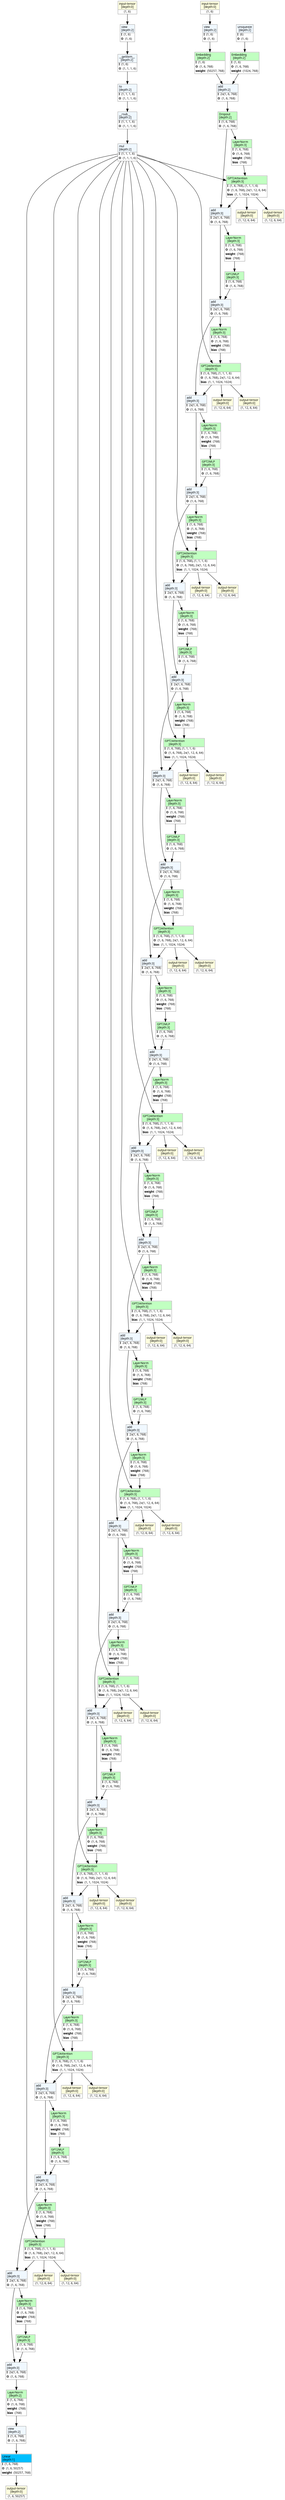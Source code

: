 strict digraph gpt2 {
	graph [ordering=in rankdir=TB size="78.0,78.0"]
	node [align=left color="#909090" fillcolor="#ffffff90" fontname="Linux libertine" fontsize=10 height=0.2 margin=0 ranksep=0.1 shape=plaintext style=filled]
	edge [fontsize=10]
	0 [label=<
                    <TABLE BORDER="1" CELLBORDER="0"
                    CELLSPACING="0" CELLPADDING="2">
                        <TR>
                            <TD BGCOLOR="lightyellow" ALIGN="LEFT"
                            BORDER="1" SIDES="B"
                            >input-tensor<BR ALIGN="LEFT"/>[depth:0]</TD>
                        </TR>
                        <TR>
                            <TD>(1, 6)</TD>
                        </TR>
                        
                    </TABLE>>]
	1 [label=<
                    <TABLE BORDER="1" CELLBORDER="0"
                    CELLSPACING="0" CELLPADDING="2">
                        <TR>
                            <TD BGCOLOR="lightyellow" ALIGN="LEFT"
                            BORDER="1" SIDES="B"
                            >input-tensor<BR ALIGN="LEFT"/>[depth:0]</TD>
                        </TR>
                        <TR>
                            <TD>(1, 6)</TD>
                        </TR>
                        
                    </TABLE>>]
	2 [label=<
                    <TABLE BORDER="1" CELLBORDER="0"
                    CELLSPACING="0" CELLPADDING="2">
                        <TR>
                            <TD BGCOLOR="aliceblue" ALIGN="LEFT"
                            BORDER="1" SIDES="B"
                            >view<BR ALIGN="LEFT"/>[depth:2]</TD>
                        </TR>
                        <TR>
                            <TD ALIGN="LEFT"><B>I</B> (1, 6)</TD>
                        </TR>
                        <TR>
                            <TD ALIGN="LEFT"><B>O</B> (1, 6)</TD>
                        </TR>
                        
                    </TABLE>>]
	3 [label=<
                    <TABLE BORDER="1" CELLBORDER="0"
                    CELLSPACING="0" CELLPADDING="2">
                        <TR>
                            <TD BGCOLOR="aliceblue" ALIGN="LEFT"
                            BORDER="1" SIDES="B"
                            >unsqueeze<BR ALIGN="LEFT"/>[depth:2]</TD>
                        </TR>
                        <TR>
                            <TD ALIGN="LEFT"><B>I</B> (6)</TD>
                        </TR>
                        <TR>
                            <TD ALIGN="LEFT"><B>O</B> (1, 6)</TD>
                        </TR>
                        
                    </TABLE>>]
	4 [label=<
                    <TABLE BORDER="1" CELLBORDER="0"
                    CELLSPACING="0" CELLPADDING="2">
                        <TR>
                            <TD BGCOLOR="darkseagreen1" ALIGN="LEFT"
                            BORDER="1" SIDES="B"
                            >Embedding<BR ALIGN="LEFT"/>[depth:2]</TD>
                        </TR>
                        <TR>
                            <TD ALIGN="LEFT"><B>I</B> (1, 6)</TD>
                        </TR>
                        <TR>
                            <TD ALIGN="LEFT"><B>O</B> (1, 6, 768)</TD>
                        </TR>
                                        <TR>
                    <TD ALIGN="LEFT"><B>weight</B> (50257, 768)</TD>
                </TR>
                    </TABLE>>]
	5 [label=<
                    <TABLE BORDER="1" CELLBORDER="0"
                    CELLSPACING="0" CELLPADDING="2">
                        <TR>
                            <TD BGCOLOR="darkseagreen1" ALIGN="LEFT"
                            BORDER="1" SIDES="B"
                            >Embedding<BR ALIGN="LEFT"/>[depth:2]</TD>
                        </TR>
                        <TR>
                            <TD ALIGN="LEFT"><B>I</B> (1, 6)</TD>
                        </TR>
                        <TR>
                            <TD ALIGN="LEFT"><B>O</B> (1, 6, 768)</TD>
                        </TR>
                                        <TR>
                    <TD ALIGN="LEFT"><B>weight</B> (1024, 768)</TD>
                </TR>
                    </TABLE>>]
	6 [label=<
                    <TABLE BORDER="1" CELLBORDER="0"
                    CELLSPACING="0" CELLPADDING="2">
                        <TR>
                            <TD BGCOLOR="aliceblue" ALIGN="LEFT"
                            BORDER="1" SIDES="B"
                            >add<BR ALIGN="LEFT"/>[depth:2]</TD>
                        </TR>
                        <TR>
                            <TD ALIGN="LEFT"><B>I</B> 2x(1, 6, 768)</TD>
                        </TR>
                        <TR>
                            <TD ALIGN="LEFT"><B>O</B> (1, 6, 768)</TD>
                        </TR>
                        
                    </TABLE>>]
	7 [label=<
                    <TABLE BORDER="1" CELLBORDER="0"
                    CELLSPACING="0" CELLPADDING="2">
                        <TR>
                            <TD BGCOLOR="aliceblue" ALIGN="LEFT"
                            BORDER="1" SIDES="B"
                            >view<BR ALIGN="LEFT"/>[depth:2]</TD>
                        </TR>
                        <TR>
                            <TD ALIGN="LEFT"><B>I</B> (1, 6)</TD>
                        </TR>
                        <TR>
                            <TD ALIGN="LEFT"><B>O</B> (1, 6)</TD>
                        </TR>
                        
                    </TABLE>>]
	8 [label=<
                    <TABLE BORDER="1" CELLBORDER="0"
                    CELLSPACING="0" CELLPADDING="2">
                        <TR>
                            <TD BGCOLOR="aliceblue" ALIGN="LEFT"
                            BORDER="1" SIDES="B"
                            >__getitem__<BR ALIGN="LEFT"/>[depth:2]</TD>
                        </TR>
                        <TR>
                            <TD ALIGN="LEFT"><B>I</B> (1, 6)</TD>
                        </TR>
                        <TR>
                            <TD ALIGN="LEFT"><B>O</B> (1, 1, 1, 6)</TD>
                        </TR>
                        
                    </TABLE>>]
	9 [label=<
                    <TABLE BORDER="1" CELLBORDER="0"
                    CELLSPACING="0" CELLPADDING="2">
                        <TR>
                            <TD BGCOLOR="aliceblue" ALIGN="LEFT"
                            BORDER="1" SIDES="B"
                            >to<BR ALIGN="LEFT"/>[depth:2]</TD>
                        </TR>
                        <TR>
                            <TD ALIGN="LEFT"><B>I</B> (1, 1, 1, 6)</TD>
                        </TR>
                        <TR>
                            <TD ALIGN="LEFT"><B>O</B> (1, 1, 1, 6)</TD>
                        </TR>
                        
                    </TABLE>>]
	10 [label=<
                    <TABLE BORDER="1" CELLBORDER="0"
                    CELLSPACING="0" CELLPADDING="2">
                        <TR>
                            <TD BGCOLOR="aliceblue" ALIGN="LEFT"
                            BORDER="1" SIDES="B"
                            >__rsub__<BR ALIGN="LEFT"/>[depth:2]</TD>
                        </TR>
                        <TR>
                            <TD ALIGN="LEFT"><B>I</B> (1, 1, 1, 6)</TD>
                        </TR>
                        <TR>
                            <TD ALIGN="LEFT"><B>O</B> (1, 1, 1, 6)</TD>
                        </TR>
                        
                    </TABLE>>]
	11 [label=<
                    <TABLE BORDER="1" CELLBORDER="0"
                    CELLSPACING="0" CELLPADDING="2">
                        <TR>
                            <TD BGCOLOR="aliceblue" ALIGN="LEFT"
                            BORDER="1" SIDES="B"
                            >mul<BR ALIGN="LEFT"/>[depth:2]</TD>
                        </TR>
                        <TR>
                            <TD ALIGN="LEFT"><B>I</B> (1, 1, 1, 6)</TD>
                        </TR>
                        <TR>
                            <TD ALIGN="LEFT"><B>O</B> (1, 1, 1, 6)</TD>
                        </TR>
                        
                    </TABLE>>]
	12 [label=<
                    <TABLE BORDER="1" CELLBORDER="0"
                    CELLSPACING="0" CELLPADDING="2">
                        <TR>
                            <TD BGCOLOR="darkseagreen1" ALIGN="LEFT"
                            BORDER="1" SIDES="B"
                            >Dropout<BR ALIGN="LEFT"/>[depth:2]</TD>
                        </TR>
                        <TR>
                            <TD ALIGN="LEFT"><B>I</B> (1, 6, 768)</TD>
                        </TR>
                        <TR>
                            <TD ALIGN="LEFT"><B>O</B> (1, 6, 768)</TD>
                        </TR>
                        
                    </TABLE>>]
	13 [label=<
                    <TABLE BORDER="1" CELLBORDER="0"
                    CELLSPACING="0" CELLPADDING="2">
                        <TR>
                            <TD BGCOLOR="darkseagreen1" ALIGN="LEFT"
                            BORDER="1" SIDES="B"
                            >LayerNorm<BR ALIGN="LEFT"/>[depth:3]</TD>
                        </TR>
                        <TR>
                            <TD ALIGN="LEFT"><B>I</B> (1, 6, 768)</TD>
                        </TR>
                        <TR>
                            <TD ALIGN="LEFT"><B>O</B> (1, 6, 768)</TD>
                        </TR>
                                        <TR>
                    <TD ALIGN="LEFT"><B>weight</B> (768)</TD>
                </TR>
                <TR>
                    <TD ALIGN="LEFT"><B>bias</B> (768)</TD>
                </TR>
                    </TABLE>>]
	14 [label=<
                    <TABLE BORDER="1" CELLBORDER="0"
                    CELLSPACING="0" CELLPADDING="2">
                        <TR>
                            <TD BGCOLOR="darkseagreen1" ALIGN="LEFT"
                            BORDER="1" SIDES="B"
                            >GPT2Attention<BR ALIGN="LEFT"/>[depth:3]</TD>
                        </TR>
                        <TR>
                            <TD ALIGN="LEFT"><B>I</B> (1, 6, 768), (1, 1, 1, 6)</TD>
                        </TR>
                        <TR>
                            <TD ALIGN="LEFT"><B>O</B> (1, 6, 768), 2x(1, 12, 6, 64)</TD>
                        </TR>
                                        <TR>
                    <TD ALIGN="LEFT"><B>bias</B> (1, 1, 1024, 1024)</TD>
                </TR>
                    </TABLE>>]
	15 [label=<
                    <TABLE BORDER="1" CELLBORDER="0"
                    CELLSPACING="0" CELLPADDING="2">
                        <TR>
                            <TD BGCOLOR="lightyellow" ALIGN="LEFT"
                            BORDER="1" SIDES="B"
                            >output-tensor<BR ALIGN="LEFT"/>[depth:0]</TD>
                        </TR>
                        <TR>
                            <TD>(1, 12, 6, 64)</TD>
                        </TR>
                        
                    </TABLE>>]
	16 [label=<
                    <TABLE BORDER="1" CELLBORDER="0"
                    CELLSPACING="0" CELLPADDING="2">
                        <TR>
                            <TD BGCOLOR="lightyellow" ALIGN="LEFT"
                            BORDER="1" SIDES="B"
                            >output-tensor<BR ALIGN="LEFT"/>[depth:0]</TD>
                        </TR>
                        <TR>
                            <TD>(1, 12, 6, 64)</TD>
                        </TR>
                        
                    </TABLE>>]
	17 [label=<
                    <TABLE BORDER="1" CELLBORDER="0"
                    CELLSPACING="0" CELLPADDING="2">
                        <TR>
                            <TD BGCOLOR="aliceblue" ALIGN="LEFT"
                            BORDER="1" SIDES="B"
                            >add<BR ALIGN="LEFT"/>[depth:3]</TD>
                        </TR>
                        <TR>
                            <TD ALIGN="LEFT"><B>I</B> 2x(1, 6, 768)</TD>
                        </TR>
                        <TR>
                            <TD ALIGN="LEFT"><B>O</B> (1, 6, 768)</TD>
                        </TR>
                        
                    </TABLE>>]
	18 [label=<
                    <TABLE BORDER="1" CELLBORDER="0"
                    CELLSPACING="0" CELLPADDING="2">
                        <TR>
                            <TD BGCOLOR="darkseagreen1" ALIGN="LEFT"
                            BORDER="1" SIDES="B"
                            >LayerNorm<BR ALIGN="LEFT"/>[depth:3]</TD>
                        </TR>
                        <TR>
                            <TD ALIGN="LEFT"><B>I</B> (1, 6, 768)</TD>
                        </TR>
                        <TR>
                            <TD ALIGN="LEFT"><B>O</B> (1, 6, 768)</TD>
                        </TR>
                                        <TR>
                    <TD ALIGN="LEFT"><B>weight</B> (768)</TD>
                </TR>
                <TR>
                    <TD ALIGN="LEFT"><B>bias</B> (768)</TD>
                </TR>
                    </TABLE>>]
	19 [label=<
                    <TABLE BORDER="1" CELLBORDER="0"
                    CELLSPACING="0" CELLPADDING="2">
                        <TR>
                            <TD BGCOLOR="darkseagreen1" ALIGN="LEFT"
                            BORDER="1" SIDES="B"
                            >GPT2MLP<BR ALIGN="LEFT"/>[depth:3]</TD>
                        </TR>
                        <TR>
                            <TD ALIGN="LEFT"><B>I</B> (1, 6, 768)</TD>
                        </TR>
                        <TR>
                            <TD ALIGN="LEFT"><B>O</B> (1, 6, 768)</TD>
                        </TR>
                        
                    </TABLE>>]
	20 [label=<
                    <TABLE BORDER="1" CELLBORDER="0"
                    CELLSPACING="0" CELLPADDING="2">
                        <TR>
                            <TD BGCOLOR="aliceblue" ALIGN="LEFT"
                            BORDER="1" SIDES="B"
                            >add<BR ALIGN="LEFT"/>[depth:3]</TD>
                        </TR>
                        <TR>
                            <TD ALIGN="LEFT"><B>I</B> 2x(1, 6, 768)</TD>
                        </TR>
                        <TR>
                            <TD ALIGN="LEFT"><B>O</B> (1, 6, 768)</TD>
                        </TR>
                        
                    </TABLE>>]
	21 [label=<
                    <TABLE BORDER="1" CELLBORDER="0"
                    CELLSPACING="0" CELLPADDING="2">
                        <TR>
                            <TD BGCOLOR="darkseagreen1" ALIGN="LEFT"
                            BORDER="1" SIDES="B"
                            >LayerNorm<BR ALIGN="LEFT"/>[depth:3]</TD>
                        </TR>
                        <TR>
                            <TD ALIGN="LEFT"><B>I</B> (1, 6, 768)</TD>
                        </TR>
                        <TR>
                            <TD ALIGN="LEFT"><B>O</B> (1, 6, 768)</TD>
                        </TR>
                                        <TR>
                    <TD ALIGN="LEFT"><B>weight</B> (768)</TD>
                </TR>
                <TR>
                    <TD ALIGN="LEFT"><B>bias</B> (768)</TD>
                </TR>
                    </TABLE>>]
	22 [label=<
                    <TABLE BORDER="1" CELLBORDER="0"
                    CELLSPACING="0" CELLPADDING="2">
                        <TR>
                            <TD BGCOLOR="darkseagreen1" ALIGN="LEFT"
                            BORDER="1" SIDES="B"
                            >GPT2Attention<BR ALIGN="LEFT"/>[depth:3]</TD>
                        </TR>
                        <TR>
                            <TD ALIGN="LEFT"><B>I</B> (1, 6, 768), (1, 1, 1, 6)</TD>
                        </TR>
                        <TR>
                            <TD ALIGN="LEFT"><B>O</B> (1, 6, 768), 2x(1, 12, 6, 64)</TD>
                        </TR>
                                        <TR>
                    <TD ALIGN="LEFT"><B>bias</B> (1, 1, 1024, 1024)</TD>
                </TR>
                    </TABLE>>]
	23 [label=<
                    <TABLE BORDER="1" CELLBORDER="0"
                    CELLSPACING="0" CELLPADDING="2">
                        <TR>
                            <TD BGCOLOR="lightyellow" ALIGN="LEFT"
                            BORDER="1" SIDES="B"
                            >output-tensor<BR ALIGN="LEFT"/>[depth:0]</TD>
                        </TR>
                        <TR>
                            <TD>(1, 12, 6, 64)</TD>
                        </TR>
                        
                    </TABLE>>]
	24 [label=<
                    <TABLE BORDER="1" CELLBORDER="0"
                    CELLSPACING="0" CELLPADDING="2">
                        <TR>
                            <TD BGCOLOR="lightyellow" ALIGN="LEFT"
                            BORDER="1" SIDES="B"
                            >output-tensor<BR ALIGN="LEFT"/>[depth:0]</TD>
                        </TR>
                        <TR>
                            <TD>(1, 12, 6, 64)</TD>
                        </TR>
                        
                    </TABLE>>]
	25 [label=<
                    <TABLE BORDER="1" CELLBORDER="0"
                    CELLSPACING="0" CELLPADDING="2">
                        <TR>
                            <TD BGCOLOR="aliceblue" ALIGN="LEFT"
                            BORDER="1" SIDES="B"
                            >add<BR ALIGN="LEFT"/>[depth:3]</TD>
                        </TR>
                        <TR>
                            <TD ALIGN="LEFT"><B>I</B> 2x(1, 6, 768)</TD>
                        </TR>
                        <TR>
                            <TD ALIGN="LEFT"><B>O</B> (1, 6, 768)</TD>
                        </TR>
                        
                    </TABLE>>]
	26 [label=<
                    <TABLE BORDER="1" CELLBORDER="0"
                    CELLSPACING="0" CELLPADDING="2">
                        <TR>
                            <TD BGCOLOR="darkseagreen1" ALIGN="LEFT"
                            BORDER="1" SIDES="B"
                            >LayerNorm<BR ALIGN="LEFT"/>[depth:3]</TD>
                        </TR>
                        <TR>
                            <TD ALIGN="LEFT"><B>I</B> (1, 6, 768)</TD>
                        </TR>
                        <TR>
                            <TD ALIGN="LEFT"><B>O</B> (1, 6, 768)</TD>
                        </TR>
                                        <TR>
                    <TD ALIGN="LEFT"><B>weight</B> (768)</TD>
                </TR>
                <TR>
                    <TD ALIGN="LEFT"><B>bias</B> (768)</TD>
                </TR>
                    </TABLE>>]
	27 [label=<
                    <TABLE BORDER="1" CELLBORDER="0"
                    CELLSPACING="0" CELLPADDING="2">
                        <TR>
                            <TD BGCOLOR="darkseagreen1" ALIGN="LEFT"
                            BORDER="1" SIDES="B"
                            >GPT2MLP<BR ALIGN="LEFT"/>[depth:3]</TD>
                        </TR>
                        <TR>
                            <TD ALIGN="LEFT"><B>I</B> (1, 6, 768)</TD>
                        </TR>
                        <TR>
                            <TD ALIGN="LEFT"><B>O</B> (1, 6, 768)</TD>
                        </TR>
                        
                    </TABLE>>]
	28 [label=<
                    <TABLE BORDER="1" CELLBORDER="0"
                    CELLSPACING="0" CELLPADDING="2">
                        <TR>
                            <TD BGCOLOR="aliceblue" ALIGN="LEFT"
                            BORDER="1" SIDES="B"
                            >add<BR ALIGN="LEFT"/>[depth:3]</TD>
                        </TR>
                        <TR>
                            <TD ALIGN="LEFT"><B>I</B> 2x(1, 6, 768)</TD>
                        </TR>
                        <TR>
                            <TD ALIGN="LEFT"><B>O</B> (1, 6, 768)</TD>
                        </TR>
                        
                    </TABLE>>]
	29 [label=<
                    <TABLE BORDER="1" CELLBORDER="0"
                    CELLSPACING="0" CELLPADDING="2">
                        <TR>
                            <TD BGCOLOR="darkseagreen1" ALIGN="LEFT"
                            BORDER="1" SIDES="B"
                            >LayerNorm<BR ALIGN="LEFT"/>[depth:3]</TD>
                        </TR>
                        <TR>
                            <TD ALIGN="LEFT"><B>I</B> (1, 6, 768)</TD>
                        </TR>
                        <TR>
                            <TD ALIGN="LEFT"><B>O</B> (1, 6, 768)</TD>
                        </TR>
                                        <TR>
                    <TD ALIGN="LEFT"><B>weight</B> (768)</TD>
                </TR>
                <TR>
                    <TD ALIGN="LEFT"><B>bias</B> (768)</TD>
                </TR>
                    </TABLE>>]
	30 [label=<
                    <TABLE BORDER="1" CELLBORDER="0"
                    CELLSPACING="0" CELLPADDING="2">
                        <TR>
                            <TD BGCOLOR="darkseagreen1" ALIGN="LEFT"
                            BORDER="1" SIDES="B"
                            >GPT2Attention<BR ALIGN="LEFT"/>[depth:3]</TD>
                        </TR>
                        <TR>
                            <TD ALIGN="LEFT"><B>I</B> (1, 6, 768), (1, 1, 1, 6)</TD>
                        </TR>
                        <TR>
                            <TD ALIGN="LEFT"><B>O</B> (1, 6, 768), 2x(1, 12, 6, 64)</TD>
                        </TR>
                                        <TR>
                    <TD ALIGN="LEFT"><B>bias</B> (1, 1, 1024, 1024)</TD>
                </TR>
                    </TABLE>>]
	31 [label=<
                    <TABLE BORDER="1" CELLBORDER="0"
                    CELLSPACING="0" CELLPADDING="2">
                        <TR>
                            <TD BGCOLOR="lightyellow" ALIGN="LEFT"
                            BORDER="1" SIDES="B"
                            >output-tensor<BR ALIGN="LEFT"/>[depth:0]</TD>
                        </TR>
                        <TR>
                            <TD>(1, 12, 6, 64)</TD>
                        </TR>
                        
                    </TABLE>>]
	32 [label=<
                    <TABLE BORDER="1" CELLBORDER="0"
                    CELLSPACING="0" CELLPADDING="2">
                        <TR>
                            <TD BGCOLOR="lightyellow" ALIGN="LEFT"
                            BORDER="1" SIDES="B"
                            >output-tensor<BR ALIGN="LEFT"/>[depth:0]</TD>
                        </TR>
                        <TR>
                            <TD>(1, 12, 6, 64)</TD>
                        </TR>
                        
                    </TABLE>>]
	33 [label=<
                    <TABLE BORDER="1" CELLBORDER="0"
                    CELLSPACING="0" CELLPADDING="2">
                        <TR>
                            <TD BGCOLOR="aliceblue" ALIGN="LEFT"
                            BORDER="1" SIDES="B"
                            >add<BR ALIGN="LEFT"/>[depth:3]</TD>
                        </TR>
                        <TR>
                            <TD ALIGN="LEFT"><B>I</B> 2x(1, 6, 768)</TD>
                        </TR>
                        <TR>
                            <TD ALIGN="LEFT"><B>O</B> (1, 6, 768)</TD>
                        </TR>
                        
                    </TABLE>>]
	34 [label=<
                    <TABLE BORDER="1" CELLBORDER="0"
                    CELLSPACING="0" CELLPADDING="2">
                        <TR>
                            <TD BGCOLOR="darkseagreen1" ALIGN="LEFT"
                            BORDER="1" SIDES="B"
                            >LayerNorm<BR ALIGN="LEFT"/>[depth:3]</TD>
                        </TR>
                        <TR>
                            <TD ALIGN="LEFT"><B>I</B> (1, 6, 768)</TD>
                        </TR>
                        <TR>
                            <TD ALIGN="LEFT"><B>O</B> (1, 6, 768)</TD>
                        </TR>
                                        <TR>
                    <TD ALIGN="LEFT"><B>weight</B> (768)</TD>
                </TR>
                <TR>
                    <TD ALIGN="LEFT"><B>bias</B> (768)</TD>
                </TR>
                    </TABLE>>]
	35 [label=<
                    <TABLE BORDER="1" CELLBORDER="0"
                    CELLSPACING="0" CELLPADDING="2">
                        <TR>
                            <TD BGCOLOR="darkseagreen1" ALIGN="LEFT"
                            BORDER="1" SIDES="B"
                            >GPT2MLP<BR ALIGN="LEFT"/>[depth:3]</TD>
                        </TR>
                        <TR>
                            <TD ALIGN="LEFT"><B>I</B> (1, 6, 768)</TD>
                        </TR>
                        <TR>
                            <TD ALIGN="LEFT"><B>O</B> (1, 6, 768)</TD>
                        </TR>
                        
                    </TABLE>>]
	36 [label=<
                    <TABLE BORDER="1" CELLBORDER="0"
                    CELLSPACING="0" CELLPADDING="2">
                        <TR>
                            <TD BGCOLOR="aliceblue" ALIGN="LEFT"
                            BORDER="1" SIDES="B"
                            >add<BR ALIGN="LEFT"/>[depth:3]</TD>
                        </TR>
                        <TR>
                            <TD ALIGN="LEFT"><B>I</B> 2x(1, 6, 768)</TD>
                        </TR>
                        <TR>
                            <TD ALIGN="LEFT"><B>O</B> (1, 6, 768)</TD>
                        </TR>
                        
                    </TABLE>>]
	37 [label=<
                    <TABLE BORDER="1" CELLBORDER="0"
                    CELLSPACING="0" CELLPADDING="2">
                        <TR>
                            <TD BGCOLOR="darkseagreen1" ALIGN="LEFT"
                            BORDER="1" SIDES="B"
                            >LayerNorm<BR ALIGN="LEFT"/>[depth:3]</TD>
                        </TR>
                        <TR>
                            <TD ALIGN="LEFT"><B>I</B> (1, 6, 768)</TD>
                        </TR>
                        <TR>
                            <TD ALIGN="LEFT"><B>O</B> (1, 6, 768)</TD>
                        </TR>
                                        <TR>
                    <TD ALIGN="LEFT"><B>weight</B> (768)</TD>
                </TR>
                <TR>
                    <TD ALIGN="LEFT"><B>bias</B> (768)</TD>
                </TR>
                    </TABLE>>]
	38 [label=<
                    <TABLE BORDER="1" CELLBORDER="0"
                    CELLSPACING="0" CELLPADDING="2">
                        <TR>
                            <TD BGCOLOR="darkseagreen1" ALIGN="LEFT"
                            BORDER="1" SIDES="B"
                            >GPT2Attention<BR ALIGN="LEFT"/>[depth:3]</TD>
                        </TR>
                        <TR>
                            <TD ALIGN="LEFT"><B>I</B> (1, 6, 768), (1, 1, 1, 6)</TD>
                        </TR>
                        <TR>
                            <TD ALIGN="LEFT"><B>O</B> (1, 6, 768), 2x(1, 12, 6, 64)</TD>
                        </TR>
                                        <TR>
                    <TD ALIGN="LEFT"><B>bias</B> (1, 1, 1024, 1024)</TD>
                </TR>
                    </TABLE>>]
	39 [label=<
                    <TABLE BORDER="1" CELLBORDER="0"
                    CELLSPACING="0" CELLPADDING="2">
                        <TR>
                            <TD BGCOLOR="lightyellow" ALIGN="LEFT"
                            BORDER="1" SIDES="B"
                            >output-tensor<BR ALIGN="LEFT"/>[depth:0]</TD>
                        </TR>
                        <TR>
                            <TD>(1, 12, 6, 64)</TD>
                        </TR>
                        
                    </TABLE>>]
	40 [label=<
                    <TABLE BORDER="1" CELLBORDER="0"
                    CELLSPACING="0" CELLPADDING="2">
                        <TR>
                            <TD BGCOLOR="lightyellow" ALIGN="LEFT"
                            BORDER="1" SIDES="B"
                            >output-tensor<BR ALIGN="LEFT"/>[depth:0]</TD>
                        </TR>
                        <TR>
                            <TD>(1, 12, 6, 64)</TD>
                        </TR>
                        
                    </TABLE>>]
	41 [label=<
                    <TABLE BORDER="1" CELLBORDER="0"
                    CELLSPACING="0" CELLPADDING="2">
                        <TR>
                            <TD BGCOLOR="aliceblue" ALIGN="LEFT"
                            BORDER="1" SIDES="B"
                            >add<BR ALIGN="LEFT"/>[depth:3]</TD>
                        </TR>
                        <TR>
                            <TD ALIGN="LEFT"><B>I</B> 2x(1, 6, 768)</TD>
                        </TR>
                        <TR>
                            <TD ALIGN="LEFT"><B>O</B> (1, 6, 768)</TD>
                        </TR>
                        
                    </TABLE>>]
	42 [label=<
                    <TABLE BORDER="1" CELLBORDER="0"
                    CELLSPACING="0" CELLPADDING="2">
                        <TR>
                            <TD BGCOLOR="darkseagreen1" ALIGN="LEFT"
                            BORDER="1" SIDES="B"
                            >LayerNorm<BR ALIGN="LEFT"/>[depth:3]</TD>
                        </TR>
                        <TR>
                            <TD ALIGN="LEFT"><B>I</B> (1, 6, 768)</TD>
                        </TR>
                        <TR>
                            <TD ALIGN="LEFT"><B>O</B> (1, 6, 768)</TD>
                        </TR>
                                        <TR>
                    <TD ALIGN="LEFT"><B>weight</B> (768)</TD>
                </TR>
                <TR>
                    <TD ALIGN="LEFT"><B>bias</B> (768)</TD>
                </TR>
                    </TABLE>>]
	43 [label=<
                    <TABLE BORDER="1" CELLBORDER="0"
                    CELLSPACING="0" CELLPADDING="2">
                        <TR>
                            <TD BGCOLOR="darkseagreen1" ALIGN="LEFT"
                            BORDER="1" SIDES="B"
                            >GPT2MLP<BR ALIGN="LEFT"/>[depth:3]</TD>
                        </TR>
                        <TR>
                            <TD ALIGN="LEFT"><B>I</B> (1, 6, 768)</TD>
                        </TR>
                        <TR>
                            <TD ALIGN="LEFT"><B>O</B> (1, 6, 768)</TD>
                        </TR>
                        
                    </TABLE>>]
	44 [label=<
                    <TABLE BORDER="1" CELLBORDER="0"
                    CELLSPACING="0" CELLPADDING="2">
                        <TR>
                            <TD BGCOLOR="aliceblue" ALIGN="LEFT"
                            BORDER="1" SIDES="B"
                            >add<BR ALIGN="LEFT"/>[depth:3]</TD>
                        </TR>
                        <TR>
                            <TD ALIGN="LEFT"><B>I</B> 2x(1, 6, 768)</TD>
                        </TR>
                        <TR>
                            <TD ALIGN="LEFT"><B>O</B> (1, 6, 768)</TD>
                        </TR>
                        
                    </TABLE>>]
	45 [label=<
                    <TABLE BORDER="1" CELLBORDER="0"
                    CELLSPACING="0" CELLPADDING="2">
                        <TR>
                            <TD BGCOLOR="darkseagreen1" ALIGN="LEFT"
                            BORDER="1" SIDES="B"
                            >LayerNorm<BR ALIGN="LEFT"/>[depth:3]</TD>
                        </TR>
                        <TR>
                            <TD ALIGN="LEFT"><B>I</B> (1, 6, 768)</TD>
                        </TR>
                        <TR>
                            <TD ALIGN="LEFT"><B>O</B> (1, 6, 768)</TD>
                        </TR>
                                        <TR>
                    <TD ALIGN="LEFT"><B>weight</B> (768)</TD>
                </TR>
                <TR>
                    <TD ALIGN="LEFT"><B>bias</B> (768)</TD>
                </TR>
                    </TABLE>>]
	46 [label=<
                    <TABLE BORDER="1" CELLBORDER="0"
                    CELLSPACING="0" CELLPADDING="2">
                        <TR>
                            <TD BGCOLOR="darkseagreen1" ALIGN="LEFT"
                            BORDER="1" SIDES="B"
                            >GPT2Attention<BR ALIGN="LEFT"/>[depth:3]</TD>
                        </TR>
                        <TR>
                            <TD ALIGN="LEFT"><B>I</B> (1, 6, 768), (1, 1, 1, 6)</TD>
                        </TR>
                        <TR>
                            <TD ALIGN="LEFT"><B>O</B> (1, 6, 768), 2x(1, 12, 6, 64)</TD>
                        </TR>
                                        <TR>
                    <TD ALIGN="LEFT"><B>bias</B> (1, 1, 1024, 1024)</TD>
                </TR>
                    </TABLE>>]
	47 [label=<
                    <TABLE BORDER="1" CELLBORDER="0"
                    CELLSPACING="0" CELLPADDING="2">
                        <TR>
                            <TD BGCOLOR="lightyellow" ALIGN="LEFT"
                            BORDER="1" SIDES="B"
                            >output-tensor<BR ALIGN="LEFT"/>[depth:0]</TD>
                        </TR>
                        <TR>
                            <TD>(1, 12, 6, 64)</TD>
                        </TR>
                        
                    </TABLE>>]
	48 [label=<
                    <TABLE BORDER="1" CELLBORDER="0"
                    CELLSPACING="0" CELLPADDING="2">
                        <TR>
                            <TD BGCOLOR="lightyellow" ALIGN="LEFT"
                            BORDER="1" SIDES="B"
                            >output-tensor<BR ALIGN="LEFT"/>[depth:0]</TD>
                        </TR>
                        <TR>
                            <TD>(1, 12, 6, 64)</TD>
                        </TR>
                        
                    </TABLE>>]
	49 [label=<
                    <TABLE BORDER="1" CELLBORDER="0"
                    CELLSPACING="0" CELLPADDING="2">
                        <TR>
                            <TD BGCOLOR="aliceblue" ALIGN="LEFT"
                            BORDER="1" SIDES="B"
                            >add<BR ALIGN="LEFT"/>[depth:3]</TD>
                        </TR>
                        <TR>
                            <TD ALIGN="LEFT"><B>I</B> 2x(1, 6, 768)</TD>
                        </TR>
                        <TR>
                            <TD ALIGN="LEFT"><B>O</B> (1, 6, 768)</TD>
                        </TR>
                        
                    </TABLE>>]
	50 [label=<
                    <TABLE BORDER="1" CELLBORDER="0"
                    CELLSPACING="0" CELLPADDING="2">
                        <TR>
                            <TD BGCOLOR="darkseagreen1" ALIGN="LEFT"
                            BORDER="1" SIDES="B"
                            >LayerNorm<BR ALIGN="LEFT"/>[depth:3]</TD>
                        </TR>
                        <TR>
                            <TD ALIGN="LEFT"><B>I</B> (1, 6, 768)</TD>
                        </TR>
                        <TR>
                            <TD ALIGN="LEFT"><B>O</B> (1, 6, 768)</TD>
                        </TR>
                                        <TR>
                    <TD ALIGN="LEFT"><B>weight</B> (768)</TD>
                </TR>
                <TR>
                    <TD ALIGN="LEFT"><B>bias</B> (768)</TD>
                </TR>
                    </TABLE>>]
	51 [label=<
                    <TABLE BORDER="1" CELLBORDER="0"
                    CELLSPACING="0" CELLPADDING="2">
                        <TR>
                            <TD BGCOLOR="darkseagreen1" ALIGN="LEFT"
                            BORDER="1" SIDES="B"
                            >GPT2MLP<BR ALIGN="LEFT"/>[depth:3]</TD>
                        </TR>
                        <TR>
                            <TD ALIGN="LEFT"><B>I</B> (1, 6, 768)</TD>
                        </TR>
                        <TR>
                            <TD ALIGN="LEFT"><B>O</B> (1, 6, 768)</TD>
                        </TR>
                        
                    </TABLE>>]
	52 [label=<
                    <TABLE BORDER="1" CELLBORDER="0"
                    CELLSPACING="0" CELLPADDING="2">
                        <TR>
                            <TD BGCOLOR="aliceblue" ALIGN="LEFT"
                            BORDER="1" SIDES="B"
                            >add<BR ALIGN="LEFT"/>[depth:3]</TD>
                        </TR>
                        <TR>
                            <TD ALIGN="LEFT"><B>I</B> 2x(1, 6, 768)</TD>
                        </TR>
                        <TR>
                            <TD ALIGN="LEFT"><B>O</B> (1, 6, 768)</TD>
                        </TR>
                        
                    </TABLE>>]
	53 [label=<
                    <TABLE BORDER="1" CELLBORDER="0"
                    CELLSPACING="0" CELLPADDING="2">
                        <TR>
                            <TD BGCOLOR="darkseagreen1" ALIGN="LEFT"
                            BORDER="1" SIDES="B"
                            >LayerNorm<BR ALIGN="LEFT"/>[depth:3]</TD>
                        </TR>
                        <TR>
                            <TD ALIGN="LEFT"><B>I</B> (1, 6, 768)</TD>
                        </TR>
                        <TR>
                            <TD ALIGN="LEFT"><B>O</B> (1, 6, 768)</TD>
                        </TR>
                                        <TR>
                    <TD ALIGN="LEFT"><B>weight</B> (768)</TD>
                </TR>
                <TR>
                    <TD ALIGN="LEFT"><B>bias</B> (768)</TD>
                </TR>
                    </TABLE>>]
	54 [label=<
                    <TABLE BORDER="1" CELLBORDER="0"
                    CELLSPACING="0" CELLPADDING="2">
                        <TR>
                            <TD BGCOLOR="darkseagreen1" ALIGN="LEFT"
                            BORDER="1" SIDES="B"
                            >GPT2Attention<BR ALIGN="LEFT"/>[depth:3]</TD>
                        </TR>
                        <TR>
                            <TD ALIGN="LEFT"><B>I</B> (1, 6, 768), (1, 1, 1, 6)</TD>
                        </TR>
                        <TR>
                            <TD ALIGN="LEFT"><B>O</B> (1, 6, 768), 2x(1, 12, 6, 64)</TD>
                        </TR>
                                        <TR>
                    <TD ALIGN="LEFT"><B>bias</B> (1, 1, 1024, 1024)</TD>
                </TR>
                    </TABLE>>]
	55 [label=<
                    <TABLE BORDER="1" CELLBORDER="0"
                    CELLSPACING="0" CELLPADDING="2">
                        <TR>
                            <TD BGCOLOR="lightyellow" ALIGN="LEFT"
                            BORDER="1" SIDES="B"
                            >output-tensor<BR ALIGN="LEFT"/>[depth:0]</TD>
                        </TR>
                        <TR>
                            <TD>(1, 12, 6, 64)</TD>
                        </TR>
                        
                    </TABLE>>]
	56 [label=<
                    <TABLE BORDER="1" CELLBORDER="0"
                    CELLSPACING="0" CELLPADDING="2">
                        <TR>
                            <TD BGCOLOR="lightyellow" ALIGN="LEFT"
                            BORDER="1" SIDES="B"
                            >output-tensor<BR ALIGN="LEFT"/>[depth:0]</TD>
                        </TR>
                        <TR>
                            <TD>(1, 12, 6, 64)</TD>
                        </TR>
                        
                    </TABLE>>]
	57 [label=<
                    <TABLE BORDER="1" CELLBORDER="0"
                    CELLSPACING="0" CELLPADDING="2">
                        <TR>
                            <TD BGCOLOR="aliceblue" ALIGN="LEFT"
                            BORDER="1" SIDES="B"
                            >add<BR ALIGN="LEFT"/>[depth:3]</TD>
                        </TR>
                        <TR>
                            <TD ALIGN="LEFT"><B>I</B> 2x(1, 6, 768)</TD>
                        </TR>
                        <TR>
                            <TD ALIGN="LEFT"><B>O</B> (1, 6, 768)</TD>
                        </TR>
                        
                    </TABLE>>]
	58 [label=<
                    <TABLE BORDER="1" CELLBORDER="0"
                    CELLSPACING="0" CELLPADDING="2">
                        <TR>
                            <TD BGCOLOR="darkseagreen1" ALIGN="LEFT"
                            BORDER="1" SIDES="B"
                            >LayerNorm<BR ALIGN="LEFT"/>[depth:3]</TD>
                        </TR>
                        <TR>
                            <TD ALIGN="LEFT"><B>I</B> (1, 6, 768)</TD>
                        </TR>
                        <TR>
                            <TD ALIGN="LEFT"><B>O</B> (1, 6, 768)</TD>
                        </TR>
                                        <TR>
                    <TD ALIGN="LEFT"><B>weight</B> (768)</TD>
                </TR>
                <TR>
                    <TD ALIGN="LEFT"><B>bias</B> (768)</TD>
                </TR>
                    </TABLE>>]
	59 [label=<
                    <TABLE BORDER="1" CELLBORDER="0"
                    CELLSPACING="0" CELLPADDING="2">
                        <TR>
                            <TD BGCOLOR="darkseagreen1" ALIGN="LEFT"
                            BORDER="1" SIDES="B"
                            >GPT2MLP<BR ALIGN="LEFT"/>[depth:3]</TD>
                        </TR>
                        <TR>
                            <TD ALIGN="LEFT"><B>I</B> (1, 6, 768)</TD>
                        </TR>
                        <TR>
                            <TD ALIGN="LEFT"><B>O</B> (1, 6, 768)</TD>
                        </TR>
                        
                    </TABLE>>]
	60 [label=<
                    <TABLE BORDER="1" CELLBORDER="0"
                    CELLSPACING="0" CELLPADDING="2">
                        <TR>
                            <TD BGCOLOR="aliceblue" ALIGN="LEFT"
                            BORDER="1" SIDES="B"
                            >add<BR ALIGN="LEFT"/>[depth:3]</TD>
                        </TR>
                        <TR>
                            <TD ALIGN="LEFT"><B>I</B> 2x(1, 6, 768)</TD>
                        </TR>
                        <TR>
                            <TD ALIGN="LEFT"><B>O</B> (1, 6, 768)</TD>
                        </TR>
                        
                    </TABLE>>]
	61 [label=<
                    <TABLE BORDER="1" CELLBORDER="0"
                    CELLSPACING="0" CELLPADDING="2">
                        <TR>
                            <TD BGCOLOR="darkseagreen1" ALIGN="LEFT"
                            BORDER="1" SIDES="B"
                            >LayerNorm<BR ALIGN="LEFT"/>[depth:3]</TD>
                        </TR>
                        <TR>
                            <TD ALIGN="LEFT"><B>I</B> (1, 6, 768)</TD>
                        </TR>
                        <TR>
                            <TD ALIGN="LEFT"><B>O</B> (1, 6, 768)</TD>
                        </TR>
                                        <TR>
                    <TD ALIGN="LEFT"><B>weight</B> (768)</TD>
                </TR>
                <TR>
                    <TD ALIGN="LEFT"><B>bias</B> (768)</TD>
                </TR>
                    </TABLE>>]
	62 [label=<
                    <TABLE BORDER="1" CELLBORDER="0"
                    CELLSPACING="0" CELLPADDING="2">
                        <TR>
                            <TD BGCOLOR="darkseagreen1" ALIGN="LEFT"
                            BORDER="1" SIDES="B"
                            >GPT2Attention<BR ALIGN="LEFT"/>[depth:3]</TD>
                        </TR>
                        <TR>
                            <TD ALIGN="LEFT"><B>I</B> (1, 6, 768), (1, 1, 1, 6)</TD>
                        </TR>
                        <TR>
                            <TD ALIGN="LEFT"><B>O</B> (1, 6, 768), 2x(1, 12, 6, 64)</TD>
                        </TR>
                                        <TR>
                    <TD ALIGN="LEFT"><B>bias</B> (1, 1, 1024, 1024)</TD>
                </TR>
                    </TABLE>>]
	63 [label=<
                    <TABLE BORDER="1" CELLBORDER="0"
                    CELLSPACING="0" CELLPADDING="2">
                        <TR>
                            <TD BGCOLOR="lightyellow" ALIGN="LEFT"
                            BORDER="1" SIDES="B"
                            >output-tensor<BR ALIGN="LEFT"/>[depth:0]</TD>
                        </TR>
                        <TR>
                            <TD>(1, 12, 6, 64)</TD>
                        </TR>
                        
                    </TABLE>>]
	64 [label=<
                    <TABLE BORDER="1" CELLBORDER="0"
                    CELLSPACING="0" CELLPADDING="2">
                        <TR>
                            <TD BGCOLOR="lightyellow" ALIGN="LEFT"
                            BORDER="1" SIDES="B"
                            >output-tensor<BR ALIGN="LEFT"/>[depth:0]</TD>
                        </TR>
                        <TR>
                            <TD>(1, 12, 6, 64)</TD>
                        </TR>
                        
                    </TABLE>>]
	65 [label=<
                    <TABLE BORDER="1" CELLBORDER="0"
                    CELLSPACING="0" CELLPADDING="2">
                        <TR>
                            <TD BGCOLOR="aliceblue" ALIGN="LEFT"
                            BORDER="1" SIDES="B"
                            >add<BR ALIGN="LEFT"/>[depth:3]</TD>
                        </TR>
                        <TR>
                            <TD ALIGN="LEFT"><B>I</B> 2x(1, 6, 768)</TD>
                        </TR>
                        <TR>
                            <TD ALIGN="LEFT"><B>O</B> (1, 6, 768)</TD>
                        </TR>
                        
                    </TABLE>>]
	66 [label=<
                    <TABLE BORDER="1" CELLBORDER="0"
                    CELLSPACING="0" CELLPADDING="2">
                        <TR>
                            <TD BGCOLOR="darkseagreen1" ALIGN="LEFT"
                            BORDER="1" SIDES="B"
                            >LayerNorm<BR ALIGN="LEFT"/>[depth:3]</TD>
                        </TR>
                        <TR>
                            <TD ALIGN="LEFT"><B>I</B> (1, 6, 768)</TD>
                        </TR>
                        <TR>
                            <TD ALIGN="LEFT"><B>O</B> (1, 6, 768)</TD>
                        </TR>
                                        <TR>
                    <TD ALIGN="LEFT"><B>weight</B> (768)</TD>
                </TR>
                <TR>
                    <TD ALIGN="LEFT"><B>bias</B> (768)</TD>
                </TR>
                    </TABLE>>]
	67 [label=<
                    <TABLE BORDER="1" CELLBORDER="0"
                    CELLSPACING="0" CELLPADDING="2">
                        <TR>
                            <TD BGCOLOR="darkseagreen1" ALIGN="LEFT"
                            BORDER="1" SIDES="B"
                            >GPT2MLP<BR ALIGN="LEFT"/>[depth:3]</TD>
                        </TR>
                        <TR>
                            <TD ALIGN="LEFT"><B>I</B> (1, 6, 768)</TD>
                        </TR>
                        <TR>
                            <TD ALIGN="LEFT"><B>O</B> (1, 6, 768)</TD>
                        </TR>
                        
                    </TABLE>>]
	68 [label=<
                    <TABLE BORDER="1" CELLBORDER="0"
                    CELLSPACING="0" CELLPADDING="2">
                        <TR>
                            <TD BGCOLOR="aliceblue" ALIGN="LEFT"
                            BORDER="1" SIDES="B"
                            >add<BR ALIGN="LEFT"/>[depth:3]</TD>
                        </TR>
                        <TR>
                            <TD ALIGN="LEFT"><B>I</B> 2x(1, 6, 768)</TD>
                        </TR>
                        <TR>
                            <TD ALIGN="LEFT"><B>O</B> (1, 6, 768)</TD>
                        </TR>
                        
                    </TABLE>>]
	69 [label=<
                    <TABLE BORDER="1" CELLBORDER="0"
                    CELLSPACING="0" CELLPADDING="2">
                        <TR>
                            <TD BGCOLOR="darkseagreen1" ALIGN="LEFT"
                            BORDER="1" SIDES="B"
                            >LayerNorm<BR ALIGN="LEFT"/>[depth:3]</TD>
                        </TR>
                        <TR>
                            <TD ALIGN="LEFT"><B>I</B> (1, 6, 768)</TD>
                        </TR>
                        <TR>
                            <TD ALIGN="LEFT"><B>O</B> (1, 6, 768)</TD>
                        </TR>
                                        <TR>
                    <TD ALIGN="LEFT"><B>weight</B> (768)</TD>
                </TR>
                <TR>
                    <TD ALIGN="LEFT"><B>bias</B> (768)</TD>
                </TR>
                    </TABLE>>]
	70 [label=<
                    <TABLE BORDER="1" CELLBORDER="0"
                    CELLSPACING="0" CELLPADDING="2">
                        <TR>
                            <TD BGCOLOR="darkseagreen1" ALIGN="LEFT"
                            BORDER="1" SIDES="B"
                            >GPT2Attention<BR ALIGN="LEFT"/>[depth:3]</TD>
                        </TR>
                        <TR>
                            <TD ALIGN="LEFT"><B>I</B> (1, 6, 768), (1, 1, 1, 6)</TD>
                        </TR>
                        <TR>
                            <TD ALIGN="LEFT"><B>O</B> (1, 6, 768), 2x(1, 12, 6, 64)</TD>
                        </TR>
                                        <TR>
                    <TD ALIGN="LEFT"><B>bias</B> (1, 1, 1024, 1024)</TD>
                </TR>
                    </TABLE>>]
	71 [label=<
                    <TABLE BORDER="1" CELLBORDER="0"
                    CELLSPACING="0" CELLPADDING="2">
                        <TR>
                            <TD BGCOLOR="lightyellow" ALIGN="LEFT"
                            BORDER="1" SIDES="B"
                            >output-tensor<BR ALIGN="LEFT"/>[depth:0]</TD>
                        </TR>
                        <TR>
                            <TD>(1, 12, 6, 64)</TD>
                        </TR>
                        
                    </TABLE>>]
	72 [label=<
                    <TABLE BORDER="1" CELLBORDER="0"
                    CELLSPACING="0" CELLPADDING="2">
                        <TR>
                            <TD BGCOLOR="lightyellow" ALIGN="LEFT"
                            BORDER="1" SIDES="B"
                            >output-tensor<BR ALIGN="LEFT"/>[depth:0]</TD>
                        </TR>
                        <TR>
                            <TD>(1, 12, 6, 64)</TD>
                        </TR>
                        
                    </TABLE>>]
	73 [label=<
                    <TABLE BORDER="1" CELLBORDER="0"
                    CELLSPACING="0" CELLPADDING="2">
                        <TR>
                            <TD BGCOLOR="aliceblue" ALIGN="LEFT"
                            BORDER="1" SIDES="B"
                            >add<BR ALIGN="LEFT"/>[depth:3]</TD>
                        </TR>
                        <TR>
                            <TD ALIGN="LEFT"><B>I</B> 2x(1, 6, 768)</TD>
                        </TR>
                        <TR>
                            <TD ALIGN="LEFT"><B>O</B> (1, 6, 768)</TD>
                        </TR>
                        
                    </TABLE>>]
	74 [label=<
                    <TABLE BORDER="1" CELLBORDER="0"
                    CELLSPACING="0" CELLPADDING="2">
                        <TR>
                            <TD BGCOLOR="darkseagreen1" ALIGN="LEFT"
                            BORDER="1" SIDES="B"
                            >LayerNorm<BR ALIGN="LEFT"/>[depth:3]</TD>
                        </TR>
                        <TR>
                            <TD ALIGN="LEFT"><B>I</B> (1, 6, 768)</TD>
                        </TR>
                        <TR>
                            <TD ALIGN="LEFT"><B>O</B> (1, 6, 768)</TD>
                        </TR>
                                        <TR>
                    <TD ALIGN="LEFT"><B>weight</B> (768)</TD>
                </TR>
                <TR>
                    <TD ALIGN="LEFT"><B>bias</B> (768)</TD>
                </TR>
                    </TABLE>>]
	75 [label=<
                    <TABLE BORDER="1" CELLBORDER="0"
                    CELLSPACING="0" CELLPADDING="2">
                        <TR>
                            <TD BGCOLOR="darkseagreen1" ALIGN="LEFT"
                            BORDER="1" SIDES="B"
                            >GPT2MLP<BR ALIGN="LEFT"/>[depth:3]</TD>
                        </TR>
                        <TR>
                            <TD ALIGN="LEFT"><B>I</B> (1, 6, 768)</TD>
                        </TR>
                        <TR>
                            <TD ALIGN="LEFT"><B>O</B> (1, 6, 768)</TD>
                        </TR>
                        
                    </TABLE>>]
	76 [label=<
                    <TABLE BORDER="1" CELLBORDER="0"
                    CELLSPACING="0" CELLPADDING="2">
                        <TR>
                            <TD BGCOLOR="aliceblue" ALIGN="LEFT"
                            BORDER="1" SIDES="B"
                            >add<BR ALIGN="LEFT"/>[depth:3]</TD>
                        </TR>
                        <TR>
                            <TD ALIGN="LEFT"><B>I</B> 2x(1, 6, 768)</TD>
                        </TR>
                        <TR>
                            <TD ALIGN="LEFT"><B>O</B> (1, 6, 768)</TD>
                        </TR>
                        
                    </TABLE>>]
	77 [label=<
                    <TABLE BORDER="1" CELLBORDER="0"
                    CELLSPACING="0" CELLPADDING="2">
                        <TR>
                            <TD BGCOLOR="darkseagreen1" ALIGN="LEFT"
                            BORDER="1" SIDES="B"
                            >LayerNorm<BR ALIGN="LEFT"/>[depth:3]</TD>
                        </TR>
                        <TR>
                            <TD ALIGN="LEFT"><B>I</B> (1, 6, 768)</TD>
                        </TR>
                        <TR>
                            <TD ALIGN="LEFT"><B>O</B> (1, 6, 768)</TD>
                        </TR>
                                        <TR>
                    <TD ALIGN="LEFT"><B>weight</B> (768)</TD>
                </TR>
                <TR>
                    <TD ALIGN="LEFT"><B>bias</B> (768)</TD>
                </TR>
                    </TABLE>>]
	78 [label=<
                    <TABLE BORDER="1" CELLBORDER="0"
                    CELLSPACING="0" CELLPADDING="2">
                        <TR>
                            <TD BGCOLOR="darkseagreen1" ALIGN="LEFT"
                            BORDER="1" SIDES="B"
                            >GPT2Attention<BR ALIGN="LEFT"/>[depth:3]</TD>
                        </TR>
                        <TR>
                            <TD ALIGN="LEFT"><B>I</B> (1, 6, 768), (1, 1, 1, 6)</TD>
                        </TR>
                        <TR>
                            <TD ALIGN="LEFT"><B>O</B> (1, 6, 768), 2x(1, 12, 6, 64)</TD>
                        </TR>
                                        <TR>
                    <TD ALIGN="LEFT"><B>bias</B> (1, 1, 1024, 1024)</TD>
                </TR>
                    </TABLE>>]
	79 [label=<
                    <TABLE BORDER="1" CELLBORDER="0"
                    CELLSPACING="0" CELLPADDING="2">
                        <TR>
                            <TD BGCOLOR="lightyellow" ALIGN="LEFT"
                            BORDER="1" SIDES="B"
                            >output-tensor<BR ALIGN="LEFT"/>[depth:0]</TD>
                        </TR>
                        <TR>
                            <TD>(1, 12, 6, 64)</TD>
                        </TR>
                        
                    </TABLE>>]
	80 [label=<
                    <TABLE BORDER="1" CELLBORDER="0"
                    CELLSPACING="0" CELLPADDING="2">
                        <TR>
                            <TD BGCOLOR="lightyellow" ALIGN="LEFT"
                            BORDER="1" SIDES="B"
                            >output-tensor<BR ALIGN="LEFT"/>[depth:0]</TD>
                        </TR>
                        <TR>
                            <TD>(1, 12, 6, 64)</TD>
                        </TR>
                        
                    </TABLE>>]
	81 [label=<
                    <TABLE BORDER="1" CELLBORDER="0"
                    CELLSPACING="0" CELLPADDING="2">
                        <TR>
                            <TD BGCOLOR="aliceblue" ALIGN="LEFT"
                            BORDER="1" SIDES="B"
                            >add<BR ALIGN="LEFT"/>[depth:3]</TD>
                        </TR>
                        <TR>
                            <TD ALIGN="LEFT"><B>I</B> 2x(1, 6, 768)</TD>
                        </TR>
                        <TR>
                            <TD ALIGN="LEFT"><B>O</B> (1, 6, 768)</TD>
                        </TR>
                        
                    </TABLE>>]
	82 [label=<
                    <TABLE BORDER="1" CELLBORDER="0"
                    CELLSPACING="0" CELLPADDING="2">
                        <TR>
                            <TD BGCOLOR="darkseagreen1" ALIGN="LEFT"
                            BORDER="1" SIDES="B"
                            >LayerNorm<BR ALIGN="LEFT"/>[depth:3]</TD>
                        </TR>
                        <TR>
                            <TD ALIGN="LEFT"><B>I</B> (1, 6, 768)</TD>
                        </TR>
                        <TR>
                            <TD ALIGN="LEFT"><B>O</B> (1, 6, 768)</TD>
                        </TR>
                                        <TR>
                    <TD ALIGN="LEFT"><B>weight</B> (768)</TD>
                </TR>
                <TR>
                    <TD ALIGN="LEFT"><B>bias</B> (768)</TD>
                </TR>
                    </TABLE>>]
	83 [label=<
                    <TABLE BORDER="1" CELLBORDER="0"
                    CELLSPACING="0" CELLPADDING="2">
                        <TR>
                            <TD BGCOLOR="darkseagreen1" ALIGN="LEFT"
                            BORDER="1" SIDES="B"
                            >GPT2MLP<BR ALIGN="LEFT"/>[depth:3]</TD>
                        </TR>
                        <TR>
                            <TD ALIGN="LEFT"><B>I</B> (1, 6, 768)</TD>
                        </TR>
                        <TR>
                            <TD ALIGN="LEFT"><B>O</B> (1, 6, 768)</TD>
                        </TR>
                        
                    </TABLE>>]
	84 [label=<
                    <TABLE BORDER="1" CELLBORDER="0"
                    CELLSPACING="0" CELLPADDING="2">
                        <TR>
                            <TD BGCOLOR="aliceblue" ALIGN="LEFT"
                            BORDER="1" SIDES="B"
                            >add<BR ALIGN="LEFT"/>[depth:3]</TD>
                        </TR>
                        <TR>
                            <TD ALIGN="LEFT"><B>I</B> 2x(1, 6, 768)</TD>
                        </TR>
                        <TR>
                            <TD ALIGN="LEFT"><B>O</B> (1, 6, 768)</TD>
                        </TR>
                        
                    </TABLE>>]
	85 [label=<
                    <TABLE BORDER="1" CELLBORDER="0"
                    CELLSPACING="0" CELLPADDING="2">
                        <TR>
                            <TD BGCOLOR="darkseagreen1" ALIGN="LEFT"
                            BORDER="1" SIDES="B"
                            >LayerNorm<BR ALIGN="LEFT"/>[depth:3]</TD>
                        </TR>
                        <TR>
                            <TD ALIGN="LEFT"><B>I</B> (1, 6, 768)</TD>
                        </TR>
                        <TR>
                            <TD ALIGN="LEFT"><B>O</B> (1, 6, 768)</TD>
                        </TR>
                                        <TR>
                    <TD ALIGN="LEFT"><B>weight</B> (768)</TD>
                </TR>
                <TR>
                    <TD ALIGN="LEFT"><B>bias</B> (768)</TD>
                </TR>
                    </TABLE>>]
	86 [label=<
                    <TABLE BORDER="1" CELLBORDER="0"
                    CELLSPACING="0" CELLPADDING="2">
                        <TR>
                            <TD BGCOLOR="darkseagreen1" ALIGN="LEFT"
                            BORDER="1" SIDES="B"
                            >GPT2Attention<BR ALIGN="LEFT"/>[depth:3]</TD>
                        </TR>
                        <TR>
                            <TD ALIGN="LEFT"><B>I</B> (1, 6, 768), (1, 1, 1, 6)</TD>
                        </TR>
                        <TR>
                            <TD ALIGN="LEFT"><B>O</B> (1, 6, 768), 2x(1, 12, 6, 64)</TD>
                        </TR>
                                        <TR>
                    <TD ALIGN="LEFT"><B>bias</B> (1, 1, 1024, 1024)</TD>
                </TR>
                    </TABLE>>]
	87 [label=<
                    <TABLE BORDER="1" CELLBORDER="0"
                    CELLSPACING="0" CELLPADDING="2">
                        <TR>
                            <TD BGCOLOR="lightyellow" ALIGN="LEFT"
                            BORDER="1" SIDES="B"
                            >output-tensor<BR ALIGN="LEFT"/>[depth:0]</TD>
                        </TR>
                        <TR>
                            <TD>(1, 12, 6, 64)</TD>
                        </TR>
                        
                    </TABLE>>]
	88 [label=<
                    <TABLE BORDER="1" CELLBORDER="0"
                    CELLSPACING="0" CELLPADDING="2">
                        <TR>
                            <TD BGCOLOR="lightyellow" ALIGN="LEFT"
                            BORDER="1" SIDES="B"
                            >output-tensor<BR ALIGN="LEFT"/>[depth:0]</TD>
                        </TR>
                        <TR>
                            <TD>(1, 12, 6, 64)</TD>
                        </TR>
                        
                    </TABLE>>]
	89 [label=<
                    <TABLE BORDER="1" CELLBORDER="0"
                    CELLSPACING="0" CELLPADDING="2">
                        <TR>
                            <TD BGCOLOR="aliceblue" ALIGN="LEFT"
                            BORDER="1" SIDES="B"
                            >add<BR ALIGN="LEFT"/>[depth:3]</TD>
                        </TR>
                        <TR>
                            <TD ALIGN="LEFT"><B>I</B> 2x(1, 6, 768)</TD>
                        </TR>
                        <TR>
                            <TD ALIGN="LEFT"><B>O</B> (1, 6, 768)</TD>
                        </TR>
                        
                    </TABLE>>]
	90 [label=<
                    <TABLE BORDER="1" CELLBORDER="0"
                    CELLSPACING="0" CELLPADDING="2">
                        <TR>
                            <TD BGCOLOR="darkseagreen1" ALIGN="LEFT"
                            BORDER="1" SIDES="B"
                            >LayerNorm<BR ALIGN="LEFT"/>[depth:3]</TD>
                        </TR>
                        <TR>
                            <TD ALIGN="LEFT"><B>I</B> (1, 6, 768)</TD>
                        </TR>
                        <TR>
                            <TD ALIGN="LEFT"><B>O</B> (1, 6, 768)</TD>
                        </TR>
                                        <TR>
                    <TD ALIGN="LEFT"><B>weight</B> (768)</TD>
                </TR>
                <TR>
                    <TD ALIGN="LEFT"><B>bias</B> (768)</TD>
                </TR>
                    </TABLE>>]
	91 [label=<
                    <TABLE BORDER="1" CELLBORDER="0"
                    CELLSPACING="0" CELLPADDING="2">
                        <TR>
                            <TD BGCOLOR="darkseagreen1" ALIGN="LEFT"
                            BORDER="1" SIDES="B"
                            >GPT2MLP<BR ALIGN="LEFT"/>[depth:3]</TD>
                        </TR>
                        <TR>
                            <TD ALIGN="LEFT"><B>I</B> (1, 6, 768)</TD>
                        </TR>
                        <TR>
                            <TD ALIGN="LEFT"><B>O</B> (1, 6, 768)</TD>
                        </TR>
                        
                    </TABLE>>]
	92 [label=<
                    <TABLE BORDER="1" CELLBORDER="0"
                    CELLSPACING="0" CELLPADDING="2">
                        <TR>
                            <TD BGCOLOR="aliceblue" ALIGN="LEFT"
                            BORDER="1" SIDES="B"
                            >add<BR ALIGN="LEFT"/>[depth:3]</TD>
                        </TR>
                        <TR>
                            <TD ALIGN="LEFT"><B>I</B> 2x(1, 6, 768)</TD>
                        </TR>
                        <TR>
                            <TD ALIGN="LEFT"><B>O</B> (1, 6, 768)</TD>
                        </TR>
                        
                    </TABLE>>]
	93 [label=<
                    <TABLE BORDER="1" CELLBORDER="0"
                    CELLSPACING="0" CELLPADDING="2">
                        <TR>
                            <TD BGCOLOR="darkseagreen1" ALIGN="LEFT"
                            BORDER="1" SIDES="B"
                            >LayerNorm<BR ALIGN="LEFT"/>[depth:3]</TD>
                        </TR>
                        <TR>
                            <TD ALIGN="LEFT"><B>I</B> (1, 6, 768)</TD>
                        </TR>
                        <TR>
                            <TD ALIGN="LEFT"><B>O</B> (1, 6, 768)</TD>
                        </TR>
                                        <TR>
                    <TD ALIGN="LEFT"><B>weight</B> (768)</TD>
                </TR>
                <TR>
                    <TD ALIGN="LEFT"><B>bias</B> (768)</TD>
                </TR>
                    </TABLE>>]
	94 [label=<
                    <TABLE BORDER="1" CELLBORDER="0"
                    CELLSPACING="0" CELLPADDING="2">
                        <TR>
                            <TD BGCOLOR="darkseagreen1" ALIGN="LEFT"
                            BORDER="1" SIDES="B"
                            >GPT2Attention<BR ALIGN="LEFT"/>[depth:3]</TD>
                        </TR>
                        <TR>
                            <TD ALIGN="LEFT"><B>I</B> (1, 6, 768), (1, 1, 1, 6)</TD>
                        </TR>
                        <TR>
                            <TD ALIGN="LEFT"><B>O</B> (1, 6, 768), 2x(1, 12, 6, 64)</TD>
                        </TR>
                                        <TR>
                    <TD ALIGN="LEFT"><B>bias</B> (1, 1, 1024, 1024)</TD>
                </TR>
                    </TABLE>>]
	95 [label=<
                    <TABLE BORDER="1" CELLBORDER="0"
                    CELLSPACING="0" CELLPADDING="2">
                        <TR>
                            <TD BGCOLOR="lightyellow" ALIGN="LEFT"
                            BORDER="1" SIDES="B"
                            >output-tensor<BR ALIGN="LEFT"/>[depth:0]</TD>
                        </TR>
                        <TR>
                            <TD>(1, 12, 6, 64)</TD>
                        </TR>
                        
                    </TABLE>>]
	96 [label=<
                    <TABLE BORDER="1" CELLBORDER="0"
                    CELLSPACING="0" CELLPADDING="2">
                        <TR>
                            <TD BGCOLOR="lightyellow" ALIGN="LEFT"
                            BORDER="1" SIDES="B"
                            >output-tensor<BR ALIGN="LEFT"/>[depth:0]</TD>
                        </TR>
                        <TR>
                            <TD>(1, 12, 6, 64)</TD>
                        </TR>
                        
                    </TABLE>>]
	97 [label=<
                    <TABLE BORDER="1" CELLBORDER="0"
                    CELLSPACING="0" CELLPADDING="2">
                        <TR>
                            <TD BGCOLOR="aliceblue" ALIGN="LEFT"
                            BORDER="1" SIDES="B"
                            >add<BR ALIGN="LEFT"/>[depth:3]</TD>
                        </TR>
                        <TR>
                            <TD ALIGN="LEFT"><B>I</B> 2x(1, 6, 768)</TD>
                        </TR>
                        <TR>
                            <TD ALIGN="LEFT"><B>O</B> (1, 6, 768)</TD>
                        </TR>
                        
                    </TABLE>>]
	98 [label=<
                    <TABLE BORDER="1" CELLBORDER="0"
                    CELLSPACING="0" CELLPADDING="2">
                        <TR>
                            <TD BGCOLOR="darkseagreen1" ALIGN="LEFT"
                            BORDER="1" SIDES="B"
                            >LayerNorm<BR ALIGN="LEFT"/>[depth:3]</TD>
                        </TR>
                        <TR>
                            <TD ALIGN="LEFT"><B>I</B> (1, 6, 768)</TD>
                        </TR>
                        <TR>
                            <TD ALIGN="LEFT"><B>O</B> (1, 6, 768)</TD>
                        </TR>
                                        <TR>
                    <TD ALIGN="LEFT"><B>weight</B> (768)</TD>
                </TR>
                <TR>
                    <TD ALIGN="LEFT"><B>bias</B> (768)</TD>
                </TR>
                    </TABLE>>]
	99 [label=<
                    <TABLE BORDER="1" CELLBORDER="0"
                    CELLSPACING="0" CELLPADDING="2">
                        <TR>
                            <TD BGCOLOR="darkseagreen1" ALIGN="LEFT"
                            BORDER="1" SIDES="B"
                            >GPT2MLP<BR ALIGN="LEFT"/>[depth:3]</TD>
                        </TR>
                        <TR>
                            <TD ALIGN="LEFT"><B>I</B> (1, 6, 768)</TD>
                        </TR>
                        <TR>
                            <TD ALIGN="LEFT"><B>O</B> (1, 6, 768)</TD>
                        </TR>
                        
                    </TABLE>>]
	100 [label=<
                    <TABLE BORDER="1" CELLBORDER="0"
                    CELLSPACING="0" CELLPADDING="2">
                        <TR>
                            <TD BGCOLOR="aliceblue" ALIGN="LEFT"
                            BORDER="1" SIDES="B"
                            >add<BR ALIGN="LEFT"/>[depth:3]</TD>
                        </TR>
                        <TR>
                            <TD ALIGN="LEFT"><B>I</B> 2x(1, 6, 768)</TD>
                        </TR>
                        <TR>
                            <TD ALIGN="LEFT"><B>O</B> (1, 6, 768)</TD>
                        </TR>
                        
                    </TABLE>>]
	101 [label=<
                    <TABLE BORDER="1" CELLBORDER="0"
                    CELLSPACING="0" CELLPADDING="2">
                        <TR>
                            <TD BGCOLOR="darkseagreen1" ALIGN="LEFT"
                            BORDER="1" SIDES="B"
                            >LayerNorm<BR ALIGN="LEFT"/>[depth:3]</TD>
                        </TR>
                        <TR>
                            <TD ALIGN="LEFT"><B>I</B> (1, 6, 768)</TD>
                        </TR>
                        <TR>
                            <TD ALIGN="LEFT"><B>O</B> (1, 6, 768)</TD>
                        </TR>
                                        <TR>
                    <TD ALIGN="LEFT"><B>weight</B> (768)</TD>
                </TR>
                <TR>
                    <TD ALIGN="LEFT"><B>bias</B> (768)</TD>
                </TR>
                    </TABLE>>]
	102 [label=<
                    <TABLE BORDER="1" CELLBORDER="0"
                    CELLSPACING="0" CELLPADDING="2">
                        <TR>
                            <TD BGCOLOR="darkseagreen1" ALIGN="LEFT"
                            BORDER="1" SIDES="B"
                            >GPT2Attention<BR ALIGN="LEFT"/>[depth:3]</TD>
                        </TR>
                        <TR>
                            <TD ALIGN="LEFT"><B>I</B> (1, 6, 768), (1, 1, 1, 6)</TD>
                        </TR>
                        <TR>
                            <TD ALIGN="LEFT"><B>O</B> (1, 6, 768), 2x(1, 12, 6, 64)</TD>
                        </TR>
                                        <TR>
                    <TD ALIGN="LEFT"><B>bias</B> (1, 1, 1024, 1024)</TD>
                </TR>
                    </TABLE>>]
	103 [label=<
                    <TABLE BORDER="1" CELLBORDER="0"
                    CELLSPACING="0" CELLPADDING="2">
                        <TR>
                            <TD BGCOLOR="lightyellow" ALIGN="LEFT"
                            BORDER="1" SIDES="B"
                            >output-tensor<BR ALIGN="LEFT"/>[depth:0]</TD>
                        </TR>
                        <TR>
                            <TD>(1, 12, 6, 64)</TD>
                        </TR>
                        
                    </TABLE>>]
	104 [label=<
                    <TABLE BORDER="1" CELLBORDER="0"
                    CELLSPACING="0" CELLPADDING="2">
                        <TR>
                            <TD BGCOLOR="lightyellow" ALIGN="LEFT"
                            BORDER="1" SIDES="B"
                            >output-tensor<BR ALIGN="LEFT"/>[depth:0]</TD>
                        </TR>
                        <TR>
                            <TD>(1, 12, 6, 64)</TD>
                        </TR>
                        
                    </TABLE>>]
	105 [label=<
                    <TABLE BORDER="1" CELLBORDER="0"
                    CELLSPACING="0" CELLPADDING="2">
                        <TR>
                            <TD BGCOLOR="aliceblue" ALIGN="LEFT"
                            BORDER="1" SIDES="B"
                            >add<BR ALIGN="LEFT"/>[depth:3]</TD>
                        </TR>
                        <TR>
                            <TD ALIGN="LEFT"><B>I</B> 2x(1, 6, 768)</TD>
                        </TR>
                        <TR>
                            <TD ALIGN="LEFT"><B>O</B> (1, 6, 768)</TD>
                        </TR>
                        
                    </TABLE>>]
	106 [label=<
                    <TABLE BORDER="1" CELLBORDER="0"
                    CELLSPACING="0" CELLPADDING="2">
                        <TR>
                            <TD BGCOLOR="darkseagreen1" ALIGN="LEFT"
                            BORDER="1" SIDES="B"
                            >LayerNorm<BR ALIGN="LEFT"/>[depth:3]</TD>
                        </TR>
                        <TR>
                            <TD ALIGN="LEFT"><B>I</B> (1, 6, 768)</TD>
                        </TR>
                        <TR>
                            <TD ALIGN="LEFT"><B>O</B> (1, 6, 768)</TD>
                        </TR>
                                        <TR>
                    <TD ALIGN="LEFT"><B>weight</B> (768)</TD>
                </TR>
                <TR>
                    <TD ALIGN="LEFT"><B>bias</B> (768)</TD>
                </TR>
                    </TABLE>>]
	107 [label=<
                    <TABLE BORDER="1" CELLBORDER="0"
                    CELLSPACING="0" CELLPADDING="2">
                        <TR>
                            <TD BGCOLOR="darkseagreen1" ALIGN="LEFT"
                            BORDER="1" SIDES="B"
                            >GPT2MLP<BR ALIGN="LEFT"/>[depth:3]</TD>
                        </TR>
                        <TR>
                            <TD ALIGN="LEFT"><B>I</B> (1, 6, 768)</TD>
                        </TR>
                        <TR>
                            <TD ALIGN="LEFT"><B>O</B> (1, 6, 768)</TD>
                        </TR>
                        
                    </TABLE>>]
	108 [label=<
                    <TABLE BORDER="1" CELLBORDER="0"
                    CELLSPACING="0" CELLPADDING="2">
                        <TR>
                            <TD BGCOLOR="aliceblue" ALIGN="LEFT"
                            BORDER="1" SIDES="B"
                            >add<BR ALIGN="LEFT"/>[depth:3]</TD>
                        </TR>
                        <TR>
                            <TD ALIGN="LEFT"><B>I</B> 2x(1, 6, 768)</TD>
                        </TR>
                        <TR>
                            <TD ALIGN="LEFT"><B>O</B> (1, 6, 768)</TD>
                        </TR>
                        
                    </TABLE>>]
	109 [label=<
                    <TABLE BORDER="1" CELLBORDER="0"
                    CELLSPACING="0" CELLPADDING="2">
                        <TR>
                            <TD BGCOLOR="darkseagreen1" ALIGN="LEFT"
                            BORDER="1" SIDES="B"
                            >LayerNorm<BR ALIGN="LEFT"/>[depth:2]</TD>
                        </TR>
                        <TR>
                            <TD ALIGN="LEFT"><B>I</B> (1, 6, 768)</TD>
                        </TR>
                        <TR>
                            <TD ALIGN="LEFT"><B>O</B> (1, 6, 768)</TD>
                        </TR>
                                        <TR>
                    <TD ALIGN="LEFT"><B>weight</B> (768)</TD>
                </TR>
                <TR>
                    <TD ALIGN="LEFT"><B>bias</B> (768)</TD>
                </TR>
                    </TABLE>>]
	110 [label=<
                    <TABLE BORDER="1" CELLBORDER="0"
                    CELLSPACING="0" CELLPADDING="2">
                        <TR>
                            <TD BGCOLOR="aliceblue" ALIGN="LEFT"
                            BORDER="1" SIDES="B"
                            >view<BR ALIGN="LEFT"/>[depth:2]</TD>
                        </TR>
                        <TR>
                            <TD ALIGN="LEFT"><B>I</B> (1, 6, 768)</TD>
                        </TR>
                        <TR>
                            <TD ALIGN="LEFT"><B>O</B> (1, 6, 768)</TD>
                        </TR>
                        
                    </TABLE>>]
	111 [label=<
                    <TABLE BORDER="1" CELLBORDER="0"
                    CELLSPACING="0" CELLPADDING="2">
                        <TR>
                            <TD BGCOLOR="deepskyblue1" ALIGN="LEFT"
                            BORDER="1" SIDES="B"
                            >Linear<BR ALIGN="LEFT"/>[depth:1]</TD>
                        </TR>
                        <TR>
                            <TD ALIGN="LEFT"><B>I</B> (1, 6, 768)</TD>
                        </TR>
                        <TR>
                            <TD ALIGN="LEFT"><B>O</B> (1, 6, 50257)</TD>
                        </TR>
                                        <TR>
                    <TD ALIGN="LEFT"><B>weight</B> (50257, 768)</TD>
                </TR>
                    </TABLE>>]
	112 [label=<
                    <TABLE BORDER="1" CELLBORDER="0"
                    CELLSPACING="0" CELLPADDING="2">
                        <TR>
                            <TD BGCOLOR="lightyellow" ALIGN="LEFT"
                            BORDER="1" SIDES="B"
                            >output-tensor<BR ALIGN="LEFT"/>[depth:0]</TD>
                        </TR>
                        <TR>
                            <TD>(1, 6, 50257)</TD>
                        </TR>
                        
                    </TABLE>>]
	0 -> 2
	1 -> 7
	2 -> 4
	3 -> 5
	4 -> 6
	5 -> 6
	6 -> 12
	7 -> 8
	8 -> 9
	9 -> 10
	10 -> 11
	12 -> 13
	12 -> 17
	11 -> 14
	13 -> 14
	14 -> 17
	14 -> 15
	14 -> 16
	17 -> 18
	17 -> 20
	18 -> 19
	19 -> 20
	20 -> 21
	20 -> 25
	11 -> 22
	21 -> 22
	22 -> 25
	22 -> 23
	22 -> 24
	25 -> 26
	25 -> 28
	26 -> 27
	27 -> 28
	28 -> 29
	28 -> 33
	11 -> 30
	29 -> 30
	30 -> 33
	30 -> 31
	30 -> 32
	33 -> 34
	33 -> 36
	34 -> 35
	35 -> 36
	36 -> 37
	36 -> 41
	11 -> 38
	37 -> 38
	38 -> 41
	38 -> 39
	38 -> 40
	41 -> 42
	41 -> 44
	42 -> 43
	43 -> 44
	44 -> 45
	44 -> 49
	11 -> 46
	45 -> 46
	46 -> 49
	46 -> 47
	46 -> 48
	49 -> 50
	49 -> 52
	50 -> 51
	51 -> 52
	52 -> 53
	52 -> 57
	11 -> 54
	53 -> 54
	54 -> 57
	54 -> 55
	54 -> 56
	57 -> 58
	57 -> 60
	58 -> 59
	59 -> 60
	60 -> 61
	60 -> 65
	11 -> 62
	61 -> 62
	62 -> 65
	62 -> 63
	62 -> 64
	65 -> 66
	65 -> 68
	66 -> 67
	67 -> 68
	68 -> 69
	68 -> 73
	11 -> 70
	69 -> 70
	70 -> 73
	70 -> 71
	70 -> 72
	73 -> 74
	73 -> 76
	74 -> 75
	75 -> 76
	76 -> 77
	76 -> 81
	11 -> 78
	77 -> 78
	78 -> 81
	78 -> 79
	78 -> 80
	81 -> 82
	81 -> 84
	82 -> 83
	83 -> 84
	84 -> 85
	84 -> 89
	11 -> 86
	85 -> 86
	86 -> 89
	86 -> 87
	86 -> 88
	89 -> 90
	89 -> 92
	90 -> 91
	91 -> 92
	92 -> 93
	92 -> 97
	11 -> 94
	93 -> 94
	94 -> 97
	94 -> 95
	94 -> 96
	97 -> 98
	97 -> 100
	98 -> 99
	99 -> 100
	100 -> 101
	100 -> 105
	11 -> 102
	101 -> 102
	102 -> 105
	102 -> 103
	102 -> 104
	105 -> 106
	105 -> 108
	106 -> 107
	107 -> 108
	108 -> 109
	109 -> 110
	110 -> 111
	111 -> 112
}
strict digraph gpt2 {
	graph [ordering=in rankdir=TB size="89.7,89.7"]
	node [align=left color="#909090" fillcolor="#ffffff90" fontname="Linux libertine" fontsize=10 height=0.2 margin=0 ranksep=0.1 shape=plaintext style=filled]
	edge [fontsize=10]
	0 [label=<
                    <TABLE BORDER="1" CELLBORDER="0"
                    CELLSPACING="0" CELLPADDING="2">
                        <TR>
                            <TD BGCOLOR="lightyellow" ALIGN="LEFT"
                            BORDER="1" SIDES="B"
                            >input-tensor<BR ALIGN="LEFT"/>[depth:0]</TD>
                        </TR>
                        <TR>
                            <TD>(1, 6)</TD>
                        </TR>
                        
                    </TABLE>>]
	1 [label=<
                    <TABLE BORDER="1" CELLBORDER="0"
                    CELLSPACING="0" CELLPADDING="2">
                        <TR>
                            <TD BGCOLOR="lightyellow" ALIGN="LEFT"
                            BORDER="1" SIDES="B"
                            >input-tensor<BR ALIGN="LEFT"/>[depth:0]</TD>
                        </TR>
                        <TR>
                            <TD>(1, 6)</TD>
                        </TR>
                        
                    </TABLE>>]
	subgraph cluster_2 {
		color=black fontsize=12 label=GPT2Model labeljust=l style=dashed
		2 [label=<
                    <TABLE BORDER="1" CELLBORDER="0"
                    CELLSPACING="0" CELLPADDING="2">
                        <TR>
                            <TD BGCOLOR="aliceblue" ALIGN="LEFT"
                            BORDER="1" SIDES="B"
                            >view<BR ALIGN="LEFT"/>[depth:2]</TD>
                        </TR>
                        <TR>
                            <TD ALIGN="LEFT"><B>I</B> (1, 6)</TD>
                        </TR>
                        <TR>
                            <TD ALIGN="LEFT"><B>O</B> (1, 6)</TD>
                        </TR>
                        
                    </TABLE>>]
		3 [label=<
                    <TABLE BORDER="1" CELLBORDER="0"
                    CELLSPACING="0" CELLPADDING="2">
                        <TR>
                            <TD BGCOLOR="aliceblue" ALIGN="LEFT"
                            BORDER="1" SIDES="B"
                            >unsqueeze<BR ALIGN="LEFT"/>[depth:2]</TD>
                        </TR>
                        <TR>
                            <TD ALIGN="LEFT"><B>I</B> (6)</TD>
                        </TR>
                        <TR>
                            <TD ALIGN="LEFT"><B>O</B> (1, 6)</TD>
                        </TR>
                        
                    </TABLE>>]
		4 [label=<
                    <TABLE BORDER="1" CELLBORDER="0"
                    CELLSPACING="0" CELLPADDING="2">
                        <TR>
                            <TD BGCOLOR="darkseagreen1" ALIGN="LEFT"
                            BORDER="1" SIDES="B"
                            >Embedding<BR ALIGN="LEFT"/>[depth:2]</TD>
                        </TR>
                        <TR>
                            <TD ALIGN="LEFT"><B>I</B> (1, 6)</TD>
                        </TR>
                        <TR>
                            <TD ALIGN="LEFT"><B>O</B> (1, 6, 768)</TD>
                        </TR>
                                        <TR>
                    <TD ALIGN="LEFT"><B>weight</B> (50257, 768)</TD>
                </TR>
                    </TABLE>>]
		5 [label=<
                    <TABLE BORDER="1" CELLBORDER="0"
                    CELLSPACING="0" CELLPADDING="2">
                        <TR>
                            <TD BGCOLOR="darkseagreen1" ALIGN="LEFT"
                            BORDER="1" SIDES="B"
                            >Embedding<BR ALIGN="LEFT"/>[depth:2]</TD>
                        </TR>
                        <TR>
                            <TD ALIGN="LEFT"><B>I</B> (1, 6)</TD>
                        </TR>
                        <TR>
                            <TD ALIGN="LEFT"><B>O</B> (1, 6, 768)</TD>
                        </TR>
                                        <TR>
                    <TD ALIGN="LEFT"><B>weight</B> (1024, 768)</TD>
                </TR>
                    </TABLE>>]
		6 [label=<
                    <TABLE BORDER="1" CELLBORDER="0"
                    CELLSPACING="0" CELLPADDING="2">
                        <TR>
                            <TD BGCOLOR="aliceblue" ALIGN="LEFT"
                            BORDER="1" SIDES="B"
                            >add<BR ALIGN="LEFT"/>[depth:2]</TD>
                        </TR>
                        <TR>
                            <TD ALIGN="LEFT"><B>I</B> 2x(1, 6, 768)</TD>
                        </TR>
                        <TR>
                            <TD ALIGN="LEFT"><B>O</B> (1, 6, 768)</TD>
                        </TR>
                        
                    </TABLE>>]
		7 [label=<
                    <TABLE BORDER="1" CELLBORDER="0"
                    CELLSPACING="0" CELLPADDING="2">
                        <TR>
                            <TD BGCOLOR="aliceblue" ALIGN="LEFT"
                            BORDER="1" SIDES="B"
                            >view<BR ALIGN="LEFT"/>[depth:2]</TD>
                        </TR>
                        <TR>
                            <TD ALIGN="LEFT"><B>I</B> (1, 6)</TD>
                        </TR>
                        <TR>
                            <TD ALIGN="LEFT"><B>O</B> (1, 6)</TD>
                        </TR>
                        
                    </TABLE>>]
		8 [label=<
                    <TABLE BORDER="1" CELLBORDER="0"
                    CELLSPACING="0" CELLPADDING="2">
                        <TR>
                            <TD BGCOLOR="aliceblue" ALIGN="LEFT"
                            BORDER="1" SIDES="B"
                            >__getitem__<BR ALIGN="LEFT"/>[depth:2]</TD>
                        </TR>
                        <TR>
                            <TD ALIGN="LEFT"><B>I</B> (1, 6)</TD>
                        </TR>
                        <TR>
                            <TD ALIGN="LEFT"><B>O</B> (1, 1, 1, 6)</TD>
                        </TR>
                        
                    </TABLE>>]
		9 [label=<
                    <TABLE BORDER="1" CELLBORDER="0"
                    CELLSPACING="0" CELLPADDING="2">
                        <TR>
                            <TD BGCOLOR="aliceblue" ALIGN="LEFT"
                            BORDER="1" SIDES="B"
                            >to<BR ALIGN="LEFT"/>[depth:2]</TD>
                        </TR>
                        <TR>
                            <TD ALIGN="LEFT"><B>I</B> (1, 1, 1, 6)</TD>
                        </TR>
                        <TR>
                            <TD ALIGN="LEFT"><B>O</B> (1, 1, 1, 6)</TD>
                        </TR>
                        
                    </TABLE>>]
		10 [label=<
                    <TABLE BORDER="1" CELLBORDER="0"
                    CELLSPACING="0" CELLPADDING="2">
                        <TR>
                            <TD BGCOLOR="aliceblue" ALIGN="LEFT"
                            BORDER="1" SIDES="B"
                            >__rsub__<BR ALIGN="LEFT"/>[depth:2]</TD>
                        </TR>
                        <TR>
                            <TD ALIGN="LEFT"><B>I</B> (1, 1, 1, 6)</TD>
                        </TR>
                        <TR>
                            <TD ALIGN="LEFT"><B>O</B> (1, 1, 1, 6)</TD>
                        </TR>
                        
                    </TABLE>>]
		11 [label=<
                    <TABLE BORDER="1" CELLBORDER="0"
                    CELLSPACING="0" CELLPADDING="2">
                        <TR>
                            <TD BGCOLOR="aliceblue" ALIGN="LEFT"
                            BORDER="1" SIDES="B"
                            >mul<BR ALIGN="LEFT"/>[depth:2]</TD>
                        </TR>
                        <TR>
                            <TD ALIGN="LEFT"><B>I</B> (1, 1, 1, 6)</TD>
                        </TR>
                        <TR>
                            <TD ALIGN="LEFT"><B>O</B> (1, 1, 1, 6)</TD>
                        </TR>
                        
                    </TABLE>>]
		12 [label=<
                    <TABLE BORDER="1" CELLBORDER="0"
                    CELLSPACING="0" CELLPADDING="2">
                        <TR>
                            <TD BGCOLOR="darkseagreen1" ALIGN="LEFT"
                            BORDER="1" SIDES="B"
                            >Dropout<BR ALIGN="LEFT"/>[depth:2]</TD>
                        </TR>
                        <TR>
                            <TD ALIGN="LEFT"><B>I</B> (1, 6, 768)</TD>
                        </TR>
                        <TR>
                            <TD ALIGN="LEFT"><B>O</B> (1, 6, 768)</TD>
                        </TR>
                        
                    </TABLE>>]
		subgraph cluster_3 {
			color=black fontsize=12 label=GPT2Block labeljust=l style=dashed
			13 [label=<
                    <TABLE BORDER="1" CELLBORDER="0"
                    CELLSPACING="0" CELLPADDING="2">
                        <TR>
                            <TD BGCOLOR="darkseagreen1" ALIGN="LEFT"
                            BORDER="1" SIDES="B"
                            >LayerNorm<BR ALIGN="LEFT"/>[depth:3]</TD>
                        </TR>
                        <TR>
                            <TD ALIGN="LEFT"><B>I</B> (1, 6, 768)</TD>
                        </TR>
                        <TR>
                            <TD ALIGN="LEFT"><B>O</B> (1, 6, 768)</TD>
                        </TR>
                                        <TR>
                    <TD ALIGN="LEFT"><B>weight</B> (768)</TD>
                </TR>
                <TR>
                    <TD ALIGN="LEFT"><B>bias</B> (768)</TD>
                </TR>
                    </TABLE>>]
			14 [label=<
                    <TABLE BORDER="1" CELLBORDER="0"
                    CELLSPACING="0" CELLPADDING="2">
                        <TR>
                            <TD BGCOLOR="darkseagreen1" ALIGN="LEFT"
                            BORDER="1" SIDES="B"
                            >GPT2Attention<BR ALIGN="LEFT"/>[depth:3]</TD>
                        </TR>
                        <TR>
                            <TD ALIGN="LEFT"><B>I</B> (1, 6, 768), (1, 1, 1, 6)</TD>
                        </TR>
                        <TR>
                            <TD ALIGN="LEFT"><B>O</B> (1, 6, 768), 2x(1, 12, 6, 64)</TD>
                        </TR>
                                        <TR>
                    <TD ALIGN="LEFT"><B>bias</B> (1, 1, 1024, 1024)</TD>
                </TR>
                    </TABLE>>]
			15 [label=<
                    <TABLE BORDER="1" CELLBORDER="0"
                    CELLSPACING="0" CELLPADDING="2">
                        <TR>
                            <TD BGCOLOR="lightyellow" ALIGN="LEFT"
                            BORDER="1" SIDES="B"
                            >output-tensor<BR ALIGN="LEFT"/>[depth:0]</TD>
                        </TR>
                        <TR>
                            <TD>(1, 12, 6, 64)</TD>
                        </TR>
                        
                    </TABLE>>]
			16 [label=<
                    <TABLE BORDER="1" CELLBORDER="0"
                    CELLSPACING="0" CELLPADDING="2">
                        <TR>
                            <TD BGCOLOR="lightyellow" ALIGN="LEFT"
                            BORDER="1" SIDES="B"
                            >output-tensor<BR ALIGN="LEFT"/>[depth:0]</TD>
                        </TR>
                        <TR>
                            <TD>(1, 12, 6, 64)</TD>
                        </TR>
                        
                    </TABLE>>]
			17 [label=<
                    <TABLE BORDER="1" CELLBORDER="0"
                    CELLSPACING="0" CELLPADDING="2">
                        <TR>
                            <TD BGCOLOR="aliceblue" ALIGN="LEFT"
                            BORDER="1" SIDES="B"
                            >add<BR ALIGN="LEFT"/>[depth:3]</TD>
                        </TR>
                        <TR>
                            <TD ALIGN="LEFT"><B>I</B> 2x(1, 6, 768)</TD>
                        </TR>
                        <TR>
                            <TD ALIGN="LEFT"><B>O</B> (1, 6, 768)</TD>
                        </TR>
                        
                    </TABLE>>]
			18 [label=<
                    <TABLE BORDER="1" CELLBORDER="0"
                    CELLSPACING="0" CELLPADDING="2">
                        <TR>
                            <TD BGCOLOR="darkseagreen1" ALIGN="LEFT"
                            BORDER="1" SIDES="B"
                            >LayerNorm<BR ALIGN="LEFT"/>[depth:3]</TD>
                        </TR>
                        <TR>
                            <TD ALIGN="LEFT"><B>I</B> (1, 6, 768)</TD>
                        </TR>
                        <TR>
                            <TD ALIGN="LEFT"><B>O</B> (1, 6, 768)</TD>
                        </TR>
                                        <TR>
                    <TD ALIGN="LEFT"><B>weight</B> (768)</TD>
                </TR>
                <TR>
                    <TD ALIGN="LEFT"><B>bias</B> (768)</TD>
                </TR>
                    </TABLE>>]
			19 [label=<
                    <TABLE BORDER="1" CELLBORDER="0"
                    CELLSPACING="0" CELLPADDING="2">
                        <TR>
                            <TD BGCOLOR="darkseagreen1" ALIGN="LEFT"
                            BORDER="1" SIDES="B"
                            >GPT2MLP<BR ALIGN="LEFT"/>[depth:3]</TD>
                        </TR>
                        <TR>
                            <TD ALIGN="LEFT"><B>I</B> (1, 6, 768)</TD>
                        </TR>
                        <TR>
                            <TD ALIGN="LEFT"><B>O</B> (1, 6, 768)</TD>
                        </TR>
                        
                    </TABLE>>]
			20 [label=<
                    <TABLE BORDER="1" CELLBORDER="0"
                    CELLSPACING="0" CELLPADDING="2">
                        <TR>
                            <TD BGCOLOR="aliceblue" ALIGN="LEFT"
                            BORDER="1" SIDES="B"
                            >add<BR ALIGN="LEFT"/>[depth:3]</TD>
                        </TR>
                        <TR>
                            <TD ALIGN="LEFT"><B>I</B> 2x(1, 6, 768)</TD>
                        </TR>
                        <TR>
                            <TD ALIGN="LEFT"><B>O</B> (1, 6, 768)</TD>
                        </TR>
                        
                    </TABLE>>]
		}
		subgraph cluster_4 {
			color=black fontsize=12 label=GPT2Block labeljust=l style=dashed
			21 [label=<
                    <TABLE BORDER="1" CELLBORDER="0"
                    CELLSPACING="0" CELLPADDING="2">
                        <TR>
                            <TD BGCOLOR="darkseagreen1" ALIGN="LEFT"
                            BORDER="1" SIDES="B"
                            >LayerNorm<BR ALIGN="LEFT"/>[depth:3]</TD>
                        </TR>
                        <TR>
                            <TD ALIGN="LEFT"><B>I</B> (1, 6, 768)</TD>
                        </TR>
                        <TR>
                            <TD ALIGN="LEFT"><B>O</B> (1, 6, 768)</TD>
                        </TR>
                                        <TR>
                    <TD ALIGN="LEFT"><B>weight</B> (768)</TD>
                </TR>
                <TR>
                    <TD ALIGN="LEFT"><B>bias</B> (768)</TD>
                </TR>
                    </TABLE>>]
			22 [label=<
                    <TABLE BORDER="1" CELLBORDER="0"
                    CELLSPACING="0" CELLPADDING="2">
                        <TR>
                            <TD BGCOLOR="darkseagreen1" ALIGN="LEFT"
                            BORDER="1" SIDES="B"
                            >GPT2Attention<BR ALIGN="LEFT"/>[depth:3]</TD>
                        </TR>
                        <TR>
                            <TD ALIGN="LEFT"><B>I</B> (1, 6, 768), (1, 1, 1, 6)</TD>
                        </TR>
                        <TR>
                            <TD ALIGN="LEFT"><B>O</B> (1, 6, 768), 2x(1, 12, 6, 64)</TD>
                        </TR>
                                        <TR>
                    <TD ALIGN="LEFT"><B>bias</B> (1, 1, 1024, 1024)</TD>
                </TR>
                    </TABLE>>]
			23 [label=<
                    <TABLE BORDER="1" CELLBORDER="0"
                    CELLSPACING="0" CELLPADDING="2">
                        <TR>
                            <TD BGCOLOR="lightyellow" ALIGN="LEFT"
                            BORDER="1" SIDES="B"
                            >output-tensor<BR ALIGN="LEFT"/>[depth:0]</TD>
                        </TR>
                        <TR>
                            <TD>(1, 12, 6, 64)</TD>
                        </TR>
                        
                    </TABLE>>]
			24 [label=<
                    <TABLE BORDER="1" CELLBORDER="0"
                    CELLSPACING="0" CELLPADDING="2">
                        <TR>
                            <TD BGCOLOR="lightyellow" ALIGN="LEFT"
                            BORDER="1" SIDES="B"
                            >output-tensor<BR ALIGN="LEFT"/>[depth:0]</TD>
                        </TR>
                        <TR>
                            <TD>(1, 12, 6, 64)</TD>
                        </TR>
                        
                    </TABLE>>]
			25 [label=<
                    <TABLE BORDER="1" CELLBORDER="0"
                    CELLSPACING="0" CELLPADDING="2">
                        <TR>
                            <TD BGCOLOR="aliceblue" ALIGN="LEFT"
                            BORDER="1" SIDES="B"
                            >add<BR ALIGN="LEFT"/>[depth:3]</TD>
                        </TR>
                        <TR>
                            <TD ALIGN="LEFT"><B>I</B> 2x(1, 6, 768)</TD>
                        </TR>
                        <TR>
                            <TD ALIGN="LEFT"><B>O</B> (1, 6, 768)</TD>
                        </TR>
                        
                    </TABLE>>]
			26 [label=<
                    <TABLE BORDER="1" CELLBORDER="0"
                    CELLSPACING="0" CELLPADDING="2">
                        <TR>
                            <TD BGCOLOR="darkseagreen1" ALIGN="LEFT"
                            BORDER="1" SIDES="B"
                            >LayerNorm<BR ALIGN="LEFT"/>[depth:3]</TD>
                        </TR>
                        <TR>
                            <TD ALIGN="LEFT"><B>I</B> (1, 6, 768)</TD>
                        </TR>
                        <TR>
                            <TD ALIGN="LEFT"><B>O</B> (1, 6, 768)</TD>
                        </TR>
                                        <TR>
                    <TD ALIGN="LEFT"><B>weight</B> (768)</TD>
                </TR>
                <TR>
                    <TD ALIGN="LEFT"><B>bias</B> (768)</TD>
                </TR>
                    </TABLE>>]
			27 [label=<
                    <TABLE BORDER="1" CELLBORDER="0"
                    CELLSPACING="0" CELLPADDING="2">
                        <TR>
                            <TD BGCOLOR="darkseagreen1" ALIGN="LEFT"
                            BORDER="1" SIDES="B"
                            >GPT2MLP<BR ALIGN="LEFT"/>[depth:3]</TD>
                        </TR>
                        <TR>
                            <TD ALIGN="LEFT"><B>I</B> (1, 6, 768)</TD>
                        </TR>
                        <TR>
                            <TD ALIGN="LEFT"><B>O</B> (1, 6, 768)</TD>
                        </TR>
                        
                    </TABLE>>]
			28 [label=<
                    <TABLE BORDER="1" CELLBORDER="0"
                    CELLSPACING="0" CELLPADDING="2">
                        <TR>
                            <TD BGCOLOR="aliceblue" ALIGN="LEFT"
                            BORDER="1" SIDES="B"
                            >add<BR ALIGN="LEFT"/>[depth:3]</TD>
                        </TR>
                        <TR>
                            <TD ALIGN="LEFT"><B>I</B> 2x(1, 6, 768)</TD>
                        </TR>
                        <TR>
                            <TD ALIGN="LEFT"><B>O</B> (1, 6, 768)</TD>
                        </TR>
                        
                    </TABLE>>]
		}
		subgraph cluster_5 {
			color=black fontsize=12 label=GPT2Block labeljust=l style=dashed
			29 [label=<
                    <TABLE BORDER="1" CELLBORDER="0"
                    CELLSPACING="0" CELLPADDING="2">
                        <TR>
                            <TD BGCOLOR="darkseagreen1" ALIGN="LEFT"
                            BORDER="1" SIDES="B"
                            >LayerNorm<BR ALIGN="LEFT"/>[depth:3]</TD>
                        </TR>
                        <TR>
                            <TD ALIGN="LEFT"><B>I</B> (1, 6, 768)</TD>
                        </TR>
                        <TR>
                            <TD ALIGN="LEFT"><B>O</B> (1, 6, 768)</TD>
                        </TR>
                                        <TR>
                    <TD ALIGN="LEFT"><B>weight</B> (768)</TD>
                </TR>
                <TR>
                    <TD ALIGN="LEFT"><B>bias</B> (768)</TD>
                </TR>
                    </TABLE>>]
			30 [label=<
                    <TABLE BORDER="1" CELLBORDER="0"
                    CELLSPACING="0" CELLPADDING="2">
                        <TR>
                            <TD BGCOLOR="darkseagreen1" ALIGN="LEFT"
                            BORDER="1" SIDES="B"
                            >GPT2Attention<BR ALIGN="LEFT"/>[depth:3]</TD>
                        </TR>
                        <TR>
                            <TD ALIGN="LEFT"><B>I</B> (1, 6, 768), (1, 1, 1, 6)</TD>
                        </TR>
                        <TR>
                            <TD ALIGN="LEFT"><B>O</B> (1, 6, 768), 2x(1, 12, 6, 64)</TD>
                        </TR>
                                        <TR>
                    <TD ALIGN="LEFT"><B>bias</B> (1, 1, 1024, 1024)</TD>
                </TR>
                    </TABLE>>]
			31 [label=<
                    <TABLE BORDER="1" CELLBORDER="0"
                    CELLSPACING="0" CELLPADDING="2">
                        <TR>
                            <TD BGCOLOR="lightyellow" ALIGN="LEFT"
                            BORDER="1" SIDES="B"
                            >output-tensor<BR ALIGN="LEFT"/>[depth:0]</TD>
                        </TR>
                        <TR>
                            <TD>(1, 12, 6, 64)</TD>
                        </TR>
                        
                    </TABLE>>]
			32 [label=<
                    <TABLE BORDER="1" CELLBORDER="0"
                    CELLSPACING="0" CELLPADDING="2">
                        <TR>
                            <TD BGCOLOR="lightyellow" ALIGN="LEFT"
                            BORDER="1" SIDES="B"
                            >output-tensor<BR ALIGN="LEFT"/>[depth:0]</TD>
                        </TR>
                        <TR>
                            <TD>(1, 12, 6, 64)</TD>
                        </TR>
                        
                    </TABLE>>]
			33 [label=<
                    <TABLE BORDER="1" CELLBORDER="0"
                    CELLSPACING="0" CELLPADDING="2">
                        <TR>
                            <TD BGCOLOR="aliceblue" ALIGN="LEFT"
                            BORDER="1" SIDES="B"
                            >add<BR ALIGN="LEFT"/>[depth:3]</TD>
                        </TR>
                        <TR>
                            <TD ALIGN="LEFT"><B>I</B> 2x(1, 6, 768)</TD>
                        </TR>
                        <TR>
                            <TD ALIGN="LEFT"><B>O</B> (1, 6, 768)</TD>
                        </TR>
                        
                    </TABLE>>]
			34 [label=<
                    <TABLE BORDER="1" CELLBORDER="0"
                    CELLSPACING="0" CELLPADDING="2">
                        <TR>
                            <TD BGCOLOR="darkseagreen1" ALIGN="LEFT"
                            BORDER="1" SIDES="B"
                            >LayerNorm<BR ALIGN="LEFT"/>[depth:3]</TD>
                        </TR>
                        <TR>
                            <TD ALIGN="LEFT"><B>I</B> (1, 6, 768)</TD>
                        </TR>
                        <TR>
                            <TD ALIGN="LEFT"><B>O</B> (1, 6, 768)</TD>
                        </TR>
                                        <TR>
                    <TD ALIGN="LEFT"><B>weight</B> (768)</TD>
                </TR>
                <TR>
                    <TD ALIGN="LEFT"><B>bias</B> (768)</TD>
                </TR>
                    </TABLE>>]
			35 [label=<
                    <TABLE BORDER="1" CELLBORDER="0"
                    CELLSPACING="0" CELLPADDING="2">
                        <TR>
                            <TD BGCOLOR="darkseagreen1" ALIGN="LEFT"
                            BORDER="1" SIDES="B"
                            >GPT2MLP<BR ALIGN="LEFT"/>[depth:3]</TD>
                        </TR>
                        <TR>
                            <TD ALIGN="LEFT"><B>I</B> (1, 6, 768)</TD>
                        </TR>
                        <TR>
                            <TD ALIGN="LEFT"><B>O</B> (1, 6, 768)</TD>
                        </TR>
                        
                    </TABLE>>]
			36 [label=<
                    <TABLE BORDER="1" CELLBORDER="0"
                    CELLSPACING="0" CELLPADDING="2">
                        <TR>
                            <TD BGCOLOR="aliceblue" ALIGN="LEFT"
                            BORDER="1" SIDES="B"
                            >add<BR ALIGN="LEFT"/>[depth:3]</TD>
                        </TR>
                        <TR>
                            <TD ALIGN="LEFT"><B>I</B> 2x(1, 6, 768)</TD>
                        </TR>
                        <TR>
                            <TD ALIGN="LEFT"><B>O</B> (1, 6, 768)</TD>
                        </TR>
                        
                    </TABLE>>]
		}
		subgraph cluster_6 {
			color=black fontsize=12 label=GPT2Block labeljust=l style=dashed
			37 [label=<
                    <TABLE BORDER="1" CELLBORDER="0"
                    CELLSPACING="0" CELLPADDING="2">
                        <TR>
                            <TD BGCOLOR="darkseagreen1" ALIGN="LEFT"
                            BORDER="1" SIDES="B"
                            >LayerNorm<BR ALIGN="LEFT"/>[depth:3]</TD>
                        </TR>
                        <TR>
                            <TD ALIGN="LEFT"><B>I</B> (1, 6, 768)</TD>
                        </TR>
                        <TR>
                            <TD ALIGN="LEFT"><B>O</B> (1, 6, 768)</TD>
                        </TR>
                                        <TR>
                    <TD ALIGN="LEFT"><B>weight</B> (768)</TD>
                </TR>
                <TR>
                    <TD ALIGN="LEFT"><B>bias</B> (768)</TD>
                </TR>
                    </TABLE>>]
			38 [label=<
                    <TABLE BORDER="1" CELLBORDER="0"
                    CELLSPACING="0" CELLPADDING="2">
                        <TR>
                            <TD BGCOLOR="darkseagreen1" ALIGN="LEFT"
                            BORDER="1" SIDES="B"
                            >GPT2Attention<BR ALIGN="LEFT"/>[depth:3]</TD>
                        </TR>
                        <TR>
                            <TD ALIGN="LEFT"><B>I</B> (1, 6, 768), (1, 1, 1, 6)</TD>
                        </TR>
                        <TR>
                            <TD ALIGN="LEFT"><B>O</B> (1, 6, 768), 2x(1, 12, 6, 64)</TD>
                        </TR>
                                        <TR>
                    <TD ALIGN="LEFT"><B>bias</B> (1, 1, 1024, 1024)</TD>
                </TR>
                    </TABLE>>]
			39 [label=<
                    <TABLE BORDER="1" CELLBORDER="0"
                    CELLSPACING="0" CELLPADDING="2">
                        <TR>
                            <TD BGCOLOR="lightyellow" ALIGN="LEFT"
                            BORDER="1" SIDES="B"
                            >output-tensor<BR ALIGN="LEFT"/>[depth:0]</TD>
                        </TR>
                        <TR>
                            <TD>(1, 12, 6, 64)</TD>
                        </TR>
                        
                    </TABLE>>]
			40 [label=<
                    <TABLE BORDER="1" CELLBORDER="0"
                    CELLSPACING="0" CELLPADDING="2">
                        <TR>
                            <TD BGCOLOR="lightyellow" ALIGN="LEFT"
                            BORDER="1" SIDES="B"
                            >output-tensor<BR ALIGN="LEFT"/>[depth:0]</TD>
                        </TR>
                        <TR>
                            <TD>(1, 12, 6, 64)</TD>
                        </TR>
                        
                    </TABLE>>]
			41 [label=<
                    <TABLE BORDER="1" CELLBORDER="0"
                    CELLSPACING="0" CELLPADDING="2">
                        <TR>
                            <TD BGCOLOR="aliceblue" ALIGN="LEFT"
                            BORDER="1" SIDES="B"
                            >add<BR ALIGN="LEFT"/>[depth:3]</TD>
                        </TR>
                        <TR>
                            <TD ALIGN="LEFT"><B>I</B> 2x(1, 6, 768)</TD>
                        </TR>
                        <TR>
                            <TD ALIGN="LEFT"><B>O</B> (1, 6, 768)</TD>
                        </TR>
                        
                    </TABLE>>]
			42 [label=<
                    <TABLE BORDER="1" CELLBORDER="0"
                    CELLSPACING="0" CELLPADDING="2">
                        <TR>
                            <TD BGCOLOR="darkseagreen1" ALIGN="LEFT"
                            BORDER="1" SIDES="B"
                            >LayerNorm<BR ALIGN="LEFT"/>[depth:3]</TD>
                        </TR>
                        <TR>
                            <TD ALIGN="LEFT"><B>I</B> (1, 6, 768)</TD>
                        </TR>
                        <TR>
                            <TD ALIGN="LEFT"><B>O</B> (1, 6, 768)</TD>
                        </TR>
                                        <TR>
                    <TD ALIGN="LEFT"><B>weight</B> (768)</TD>
                </TR>
                <TR>
                    <TD ALIGN="LEFT"><B>bias</B> (768)</TD>
                </TR>
                    </TABLE>>]
			43 [label=<
                    <TABLE BORDER="1" CELLBORDER="0"
                    CELLSPACING="0" CELLPADDING="2">
                        <TR>
                            <TD BGCOLOR="darkseagreen1" ALIGN="LEFT"
                            BORDER="1" SIDES="B"
                            >GPT2MLP<BR ALIGN="LEFT"/>[depth:3]</TD>
                        </TR>
                        <TR>
                            <TD ALIGN="LEFT"><B>I</B> (1, 6, 768)</TD>
                        </TR>
                        <TR>
                            <TD ALIGN="LEFT"><B>O</B> (1, 6, 768)</TD>
                        </TR>
                        
                    </TABLE>>]
			44 [label=<
                    <TABLE BORDER="1" CELLBORDER="0"
                    CELLSPACING="0" CELLPADDING="2">
                        <TR>
                            <TD BGCOLOR="aliceblue" ALIGN="LEFT"
                            BORDER="1" SIDES="B"
                            >add<BR ALIGN="LEFT"/>[depth:3]</TD>
                        </TR>
                        <TR>
                            <TD ALIGN="LEFT"><B>I</B> 2x(1, 6, 768)</TD>
                        </TR>
                        <TR>
                            <TD ALIGN="LEFT"><B>O</B> (1, 6, 768)</TD>
                        </TR>
                        
                    </TABLE>>]
		}
		subgraph cluster_7 {
			color=black fontsize=12 label=GPT2Block labeljust=l style=dashed
			45 [label=<
                    <TABLE BORDER="1" CELLBORDER="0"
                    CELLSPACING="0" CELLPADDING="2">
                        <TR>
                            <TD BGCOLOR="darkseagreen1" ALIGN="LEFT"
                            BORDER="1" SIDES="B"
                            >LayerNorm<BR ALIGN="LEFT"/>[depth:3]</TD>
                        </TR>
                        <TR>
                            <TD ALIGN="LEFT"><B>I</B> (1, 6, 768)</TD>
                        </TR>
                        <TR>
                            <TD ALIGN="LEFT"><B>O</B> (1, 6, 768)</TD>
                        </TR>
                                        <TR>
                    <TD ALIGN="LEFT"><B>weight</B> (768)</TD>
                </TR>
                <TR>
                    <TD ALIGN="LEFT"><B>bias</B> (768)</TD>
                </TR>
                    </TABLE>>]
			46 [label=<
                    <TABLE BORDER="1" CELLBORDER="0"
                    CELLSPACING="0" CELLPADDING="2">
                        <TR>
                            <TD BGCOLOR="darkseagreen1" ALIGN="LEFT"
                            BORDER="1" SIDES="B"
                            >GPT2Attention<BR ALIGN="LEFT"/>[depth:3]</TD>
                        </TR>
                        <TR>
                            <TD ALIGN="LEFT"><B>I</B> (1, 6, 768), (1, 1, 1, 6)</TD>
                        </TR>
                        <TR>
                            <TD ALIGN="LEFT"><B>O</B> (1, 6, 768), 2x(1, 12, 6, 64)</TD>
                        </TR>
                                        <TR>
                    <TD ALIGN="LEFT"><B>bias</B> (1, 1, 1024, 1024)</TD>
                </TR>
                    </TABLE>>]
			47 [label=<
                    <TABLE BORDER="1" CELLBORDER="0"
                    CELLSPACING="0" CELLPADDING="2">
                        <TR>
                            <TD BGCOLOR="lightyellow" ALIGN="LEFT"
                            BORDER="1" SIDES="B"
                            >output-tensor<BR ALIGN="LEFT"/>[depth:0]</TD>
                        </TR>
                        <TR>
                            <TD>(1, 12, 6, 64)</TD>
                        </TR>
                        
                    </TABLE>>]
			48 [label=<
                    <TABLE BORDER="1" CELLBORDER="0"
                    CELLSPACING="0" CELLPADDING="2">
                        <TR>
                            <TD BGCOLOR="lightyellow" ALIGN="LEFT"
                            BORDER="1" SIDES="B"
                            >output-tensor<BR ALIGN="LEFT"/>[depth:0]</TD>
                        </TR>
                        <TR>
                            <TD>(1, 12, 6, 64)</TD>
                        </TR>
                        
                    </TABLE>>]
			49 [label=<
                    <TABLE BORDER="1" CELLBORDER="0"
                    CELLSPACING="0" CELLPADDING="2">
                        <TR>
                            <TD BGCOLOR="aliceblue" ALIGN="LEFT"
                            BORDER="1" SIDES="B"
                            >add<BR ALIGN="LEFT"/>[depth:3]</TD>
                        </TR>
                        <TR>
                            <TD ALIGN="LEFT"><B>I</B> 2x(1, 6, 768)</TD>
                        </TR>
                        <TR>
                            <TD ALIGN="LEFT"><B>O</B> (1, 6, 768)</TD>
                        </TR>
                        
                    </TABLE>>]
			50 [label=<
                    <TABLE BORDER="1" CELLBORDER="0"
                    CELLSPACING="0" CELLPADDING="2">
                        <TR>
                            <TD BGCOLOR="darkseagreen1" ALIGN="LEFT"
                            BORDER="1" SIDES="B"
                            >LayerNorm<BR ALIGN="LEFT"/>[depth:3]</TD>
                        </TR>
                        <TR>
                            <TD ALIGN="LEFT"><B>I</B> (1, 6, 768)</TD>
                        </TR>
                        <TR>
                            <TD ALIGN="LEFT"><B>O</B> (1, 6, 768)</TD>
                        </TR>
                                        <TR>
                    <TD ALIGN="LEFT"><B>weight</B> (768)</TD>
                </TR>
                <TR>
                    <TD ALIGN="LEFT"><B>bias</B> (768)</TD>
                </TR>
                    </TABLE>>]
			51 [label=<
                    <TABLE BORDER="1" CELLBORDER="0"
                    CELLSPACING="0" CELLPADDING="2">
                        <TR>
                            <TD BGCOLOR="darkseagreen1" ALIGN="LEFT"
                            BORDER="1" SIDES="B"
                            >GPT2MLP<BR ALIGN="LEFT"/>[depth:3]</TD>
                        </TR>
                        <TR>
                            <TD ALIGN="LEFT"><B>I</B> (1, 6, 768)</TD>
                        </TR>
                        <TR>
                            <TD ALIGN="LEFT"><B>O</B> (1, 6, 768)</TD>
                        </TR>
                        
                    </TABLE>>]
			52 [label=<
                    <TABLE BORDER="1" CELLBORDER="0"
                    CELLSPACING="0" CELLPADDING="2">
                        <TR>
                            <TD BGCOLOR="aliceblue" ALIGN="LEFT"
                            BORDER="1" SIDES="B"
                            >add<BR ALIGN="LEFT"/>[depth:3]</TD>
                        </TR>
                        <TR>
                            <TD ALIGN="LEFT"><B>I</B> 2x(1, 6, 768)</TD>
                        </TR>
                        <TR>
                            <TD ALIGN="LEFT"><B>O</B> (1, 6, 768)</TD>
                        </TR>
                        
                    </TABLE>>]
		}
		subgraph cluster_8 {
			color=black fontsize=12 label=GPT2Block labeljust=l style=dashed
			53 [label=<
                    <TABLE BORDER="1" CELLBORDER="0"
                    CELLSPACING="0" CELLPADDING="2">
                        <TR>
                            <TD BGCOLOR="darkseagreen1" ALIGN="LEFT"
                            BORDER="1" SIDES="B"
                            >LayerNorm<BR ALIGN="LEFT"/>[depth:3]</TD>
                        </TR>
                        <TR>
                            <TD ALIGN="LEFT"><B>I</B> (1, 6, 768)</TD>
                        </TR>
                        <TR>
                            <TD ALIGN="LEFT"><B>O</B> (1, 6, 768)</TD>
                        </TR>
                                        <TR>
                    <TD ALIGN="LEFT"><B>weight</B> (768)</TD>
                </TR>
                <TR>
                    <TD ALIGN="LEFT"><B>bias</B> (768)</TD>
                </TR>
                    </TABLE>>]
			54 [label=<
                    <TABLE BORDER="1" CELLBORDER="0"
                    CELLSPACING="0" CELLPADDING="2">
                        <TR>
                            <TD BGCOLOR="darkseagreen1" ALIGN="LEFT"
                            BORDER="1" SIDES="B"
                            >GPT2Attention<BR ALIGN="LEFT"/>[depth:3]</TD>
                        </TR>
                        <TR>
                            <TD ALIGN="LEFT"><B>I</B> (1, 6, 768), (1, 1, 1, 6)</TD>
                        </TR>
                        <TR>
                            <TD ALIGN="LEFT"><B>O</B> (1, 6, 768), 2x(1, 12, 6, 64)</TD>
                        </TR>
                                        <TR>
                    <TD ALIGN="LEFT"><B>bias</B> (1, 1, 1024, 1024)</TD>
                </TR>
                    </TABLE>>]
			55 [label=<
                    <TABLE BORDER="1" CELLBORDER="0"
                    CELLSPACING="0" CELLPADDING="2">
                        <TR>
                            <TD BGCOLOR="lightyellow" ALIGN="LEFT"
                            BORDER="1" SIDES="B"
                            >output-tensor<BR ALIGN="LEFT"/>[depth:0]</TD>
                        </TR>
                        <TR>
                            <TD>(1, 12, 6, 64)</TD>
                        </TR>
                        
                    </TABLE>>]
			56 [label=<
                    <TABLE BORDER="1" CELLBORDER="0"
                    CELLSPACING="0" CELLPADDING="2">
                        <TR>
                            <TD BGCOLOR="lightyellow" ALIGN="LEFT"
                            BORDER="1" SIDES="B"
                            >output-tensor<BR ALIGN="LEFT"/>[depth:0]</TD>
                        </TR>
                        <TR>
                            <TD>(1, 12, 6, 64)</TD>
                        </TR>
                        
                    </TABLE>>]
			57 [label=<
                    <TABLE BORDER="1" CELLBORDER="0"
                    CELLSPACING="0" CELLPADDING="2">
                        <TR>
                            <TD BGCOLOR="aliceblue" ALIGN="LEFT"
                            BORDER="1" SIDES="B"
                            >add<BR ALIGN="LEFT"/>[depth:3]</TD>
                        </TR>
                        <TR>
                            <TD ALIGN="LEFT"><B>I</B> 2x(1, 6, 768)</TD>
                        </TR>
                        <TR>
                            <TD ALIGN="LEFT"><B>O</B> (1, 6, 768)</TD>
                        </TR>
                        
                    </TABLE>>]
			58 [label=<
                    <TABLE BORDER="1" CELLBORDER="0"
                    CELLSPACING="0" CELLPADDING="2">
                        <TR>
                            <TD BGCOLOR="darkseagreen1" ALIGN="LEFT"
                            BORDER="1" SIDES="B"
                            >LayerNorm<BR ALIGN="LEFT"/>[depth:3]</TD>
                        </TR>
                        <TR>
                            <TD ALIGN="LEFT"><B>I</B> (1, 6, 768)</TD>
                        </TR>
                        <TR>
                            <TD ALIGN="LEFT"><B>O</B> (1, 6, 768)</TD>
                        </TR>
                                        <TR>
                    <TD ALIGN="LEFT"><B>weight</B> (768)</TD>
                </TR>
                <TR>
                    <TD ALIGN="LEFT"><B>bias</B> (768)</TD>
                </TR>
                    </TABLE>>]
			59 [label=<
                    <TABLE BORDER="1" CELLBORDER="0"
                    CELLSPACING="0" CELLPADDING="2">
                        <TR>
                            <TD BGCOLOR="darkseagreen1" ALIGN="LEFT"
                            BORDER="1" SIDES="B"
                            >GPT2MLP<BR ALIGN="LEFT"/>[depth:3]</TD>
                        </TR>
                        <TR>
                            <TD ALIGN="LEFT"><B>I</B> (1, 6, 768)</TD>
                        </TR>
                        <TR>
                            <TD ALIGN="LEFT"><B>O</B> (1, 6, 768)</TD>
                        </TR>
                        
                    </TABLE>>]
			60 [label=<
                    <TABLE BORDER="1" CELLBORDER="0"
                    CELLSPACING="0" CELLPADDING="2">
                        <TR>
                            <TD BGCOLOR="aliceblue" ALIGN="LEFT"
                            BORDER="1" SIDES="B"
                            >add<BR ALIGN="LEFT"/>[depth:3]</TD>
                        </TR>
                        <TR>
                            <TD ALIGN="LEFT"><B>I</B> 2x(1, 6, 768)</TD>
                        </TR>
                        <TR>
                            <TD ALIGN="LEFT"><B>O</B> (1, 6, 768)</TD>
                        </TR>
                        
                    </TABLE>>]
		}
		subgraph cluster_9 {
			color=black fontsize=12 label=GPT2Block labeljust=l style=dashed
			61 [label=<
                    <TABLE BORDER="1" CELLBORDER="0"
                    CELLSPACING="0" CELLPADDING="2">
                        <TR>
                            <TD BGCOLOR="darkseagreen1" ALIGN="LEFT"
                            BORDER="1" SIDES="B"
                            >LayerNorm<BR ALIGN="LEFT"/>[depth:3]</TD>
                        </TR>
                        <TR>
                            <TD ALIGN="LEFT"><B>I</B> (1, 6, 768)</TD>
                        </TR>
                        <TR>
                            <TD ALIGN="LEFT"><B>O</B> (1, 6, 768)</TD>
                        </TR>
                                        <TR>
                    <TD ALIGN="LEFT"><B>weight</B> (768)</TD>
                </TR>
                <TR>
                    <TD ALIGN="LEFT"><B>bias</B> (768)</TD>
                </TR>
                    </TABLE>>]
			62 [label=<
                    <TABLE BORDER="1" CELLBORDER="0"
                    CELLSPACING="0" CELLPADDING="2">
                        <TR>
                            <TD BGCOLOR="darkseagreen1" ALIGN="LEFT"
                            BORDER="1" SIDES="B"
                            >GPT2Attention<BR ALIGN="LEFT"/>[depth:3]</TD>
                        </TR>
                        <TR>
                            <TD ALIGN="LEFT"><B>I</B> (1, 6, 768), (1, 1, 1, 6)</TD>
                        </TR>
                        <TR>
                            <TD ALIGN="LEFT"><B>O</B> (1, 6, 768), 2x(1, 12, 6, 64)</TD>
                        </TR>
                                        <TR>
                    <TD ALIGN="LEFT"><B>bias</B> (1, 1, 1024, 1024)</TD>
                </TR>
                    </TABLE>>]
			63 [label=<
                    <TABLE BORDER="1" CELLBORDER="0"
                    CELLSPACING="0" CELLPADDING="2">
                        <TR>
                            <TD BGCOLOR="lightyellow" ALIGN="LEFT"
                            BORDER="1" SIDES="B"
                            >output-tensor<BR ALIGN="LEFT"/>[depth:0]</TD>
                        </TR>
                        <TR>
                            <TD>(1, 12, 6, 64)</TD>
                        </TR>
                        
                    </TABLE>>]
			64 [label=<
                    <TABLE BORDER="1" CELLBORDER="0"
                    CELLSPACING="0" CELLPADDING="2">
                        <TR>
                            <TD BGCOLOR="lightyellow" ALIGN="LEFT"
                            BORDER="1" SIDES="B"
                            >output-tensor<BR ALIGN="LEFT"/>[depth:0]</TD>
                        </TR>
                        <TR>
                            <TD>(1, 12, 6, 64)</TD>
                        </TR>
                        
                    </TABLE>>]
			65 [label=<
                    <TABLE BORDER="1" CELLBORDER="0"
                    CELLSPACING="0" CELLPADDING="2">
                        <TR>
                            <TD BGCOLOR="aliceblue" ALIGN="LEFT"
                            BORDER="1" SIDES="B"
                            >add<BR ALIGN="LEFT"/>[depth:3]</TD>
                        </TR>
                        <TR>
                            <TD ALIGN="LEFT"><B>I</B> 2x(1, 6, 768)</TD>
                        </TR>
                        <TR>
                            <TD ALIGN="LEFT"><B>O</B> (1, 6, 768)</TD>
                        </TR>
                        
                    </TABLE>>]
			66 [label=<
                    <TABLE BORDER="1" CELLBORDER="0"
                    CELLSPACING="0" CELLPADDING="2">
                        <TR>
                            <TD BGCOLOR="darkseagreen1" ALIGN="LEFT"
                            BORDER="1" SIDES="B"
                            >LayerNorm<BR ALIGN="LEFT"/>[depth:3]</TD>
                        </TR>
                        <TR>
                            <TD ALIGN="LEFT"><B>I</B> (1, 6, 768)</TD>
                        </TR>
                        <TR>
                            <TD ALIGN="LEFT"><B>O</B> (1, 6, 768)</TD>
                        </TR>
                                        <TR>
                    <TD ALIGN="LEFT"><B>weight</B> (768)</TD>
                </TR>
                <TR>
                    <TD ALIGN="LEFT"><B>bias</B> (768)</TD>
                </TR>
                    </TABLE>>]
			67 [label=<
                    <TABLE BORDER="1" CELLBORDER="0"
                    CELLSPACING="0" CELLPADDING="2">
                        <TR>
                            <TD BGCOLOR="darkseagreen1" ALIGN="LEFT"
                            BORDER="1" SIDES="B"
                            >GPT2MLP<BR ALIGN="LEFT"/>[depth:3]</TD>
                        </TR>
                        <TR>
                            <TD ALIGN="LEFT"><B>I</B> (1, 6, 768)</TD>
                        </TR>
                        <TR>
                            <TD ALIGN="LEFT"><B>O</B> (1, 6, 768)</TD>
                        </TR>
                        
                    </TABLE>>]
			68 [label=<
                    <TABLE BORDER="1" CELLBORDER="0"
                    CELLSPACING="0" CELLPADDING="2">
                        <TR>
                            <TD BGCOLOR="aliceblue" ALIGN="LEFT"
                            BORDER="1" SIDES="B"
                            >add<BR ALIGN="LEFT"/>[depth:3]</TD>
                        </TR>
                        <TR>
                            <TD ALIGN="LEFT"><B>I</B> 2x(1, 6, 768)</TD>
                        </TR>
                        <TR>
                            <TD ALIGN="LEFT"><B>O</B> (1, 6, 768)</TD>
                        </TR>
                        
                    </TABLE>>]
		}
		subgraph cluster_10 {
			color=black fontsize=12 label=GPT2Block labeljust=l style=dashed
			69 [label=<
                    <TABLE BORDER="1" CELLBORDER="0"
                    CELLSPACING="0" CELLPADDING="2">
                        <TR>
                            <TD BGCOLOR="darkseagreen1" ALIGN="LEFT"
                            BORDER="1" SIDES="B"
                            >LayerNorm<BR ALIGN="LEFT"/>[depth:3]</TD>
                        </TR>
                        <TR>
                            <TD ALIGN="LEFT"><B>I</B> (1, 6, 768)</TD>
                        </TR>
                        <TR>
                            <TD ALIGN="LEFT"><B>O</B> (1, 6, 768)</TD>
                        </TR>
                                        <TR>
                    <TD ALIGN="LEFT"><B>weight</B> (768)</TD>
                </TR>
                <TR>
                    <TD ALIGN="LEFT"><B>bias</B> (768)</TD>
                </TR>
                    </TABLE>>]
			70 [label=<
                    <TABLE BORDER="1" CELLBORDER="0"
                    CELLSPACING="0" CELLPADDING="2">
                        <TR>
                            <TD BGCOLOR="darkseagreen1" ALIGN="LEFT"
                            BORDER="1" SIDES="B"
                            >GPT2Attention<BR ALIGN="LEFT"/>[depth:3]</TD>
                        </TR>
                        <TR>
                            <TD ALIGN="LEFT"><B>I</B> (1, 6, 768), (1, 1, 1, 6)</TD>
                        </TR>
                        <TR>
                            <TD ALIGN="LEFT"><B>O</B> (1, 6, 768), 2x(1, 12, 6, 64)</TD>
                        </TR>
                                        <TR>
                    <TD ALIGN="LEFT"><B>bias</B> (1, 1, 1024, 1024)</TD>
                </TR>
                    </TABLE>>]
			71 [label=<
                    <TABLE BORDER="1" CELLBORDER="0"
                    CELLSPACING="0" CELLPADDING="2">
                        <TR>
                            <TD BGCOLOR="lightyellow" ALIGN="LEFT"
                            BORDER="1" SIDES="B"
                            >output-tensor<BR ALIGN="LEFT"/>[depth:0]</TD>
                        </TR>
                        <TR>
                            <TD>(1, 12, 6, 64)</TD>
                        </TR>
                        
                    </TABLE>>]
			72 [label=<
                    <TABLE BORDER="1" CELLBORDER="0"
                    CELLSPACING="0" CELLPADDING="2">
                        <TR>
                            <TD BGCOLOR="lightyellow" ALIGN="LEFT"
                            BORDER="1" SIDES="B"
                            >output-tensor<BR ALIGN="LEFT"/>[depth:0]</TD>
                        </TR>
                        <TR>
                            <TD>(1, 12, 6, 64)</TD>
                        </TR>
                        
                    </TABLE>>]
			73 [label=<
                    <TABLE BORDER="1" CELLBORDER="0"
                    CELLSPACING="0" CELLPADDING="2">
                        <TR>
                            <TD BGCOLOR="aliceblue" ALIGN="LEFT"
                            BORDER="1" SIDES="B"
                            >add<BR ALIGN="LEFT"/>[depth:3]</TD>
                        </TR>
                        <TR>
                            <TD ALIGN="LEFT"><B>I</B> 2x(1, 6, 768)</TD>
                        </TR>
                        <TR>
                            <TD ALIGN="LEFT"><B>O</B> (1, 6, 768)</TD>
                        </TR>
                        
                    </TABLE>>]
			74 [label=<
                    <TABLE BORDER="1" CELLBORDER="0"
                    CELLSPACING="0" CELLPADDING="2">
                        <TR>
                            <TD BGCOLOR="darkseagreen1" ALIGN="LEFT"
                            BORDER="1" SIDES="B"
                            >LayerNorm<BR ALIGN="LEFT"/>[depth:3]</TD>
                        </TR>
                        <TR>
                            <TD ALIGN="LEFT"><B>I</B> (1, 6, 768)</TD>
                        </TR>
                        <TR>
                            <TD ALIGN="LEFT"><B>O</B> (1, 6, 768)</TD>
                        </TR>
                                        <TR>
                    <TD ALIGN="LEFT"><B>weight</B> (768)</TD>
                </TR>
                <TR>
                    <TD ALIGN="LEFT"><B>bias</B> (768)</TD>
                </TR>
                    </TABLE>>]
			75 [label=<
                    <TABLE BORDER="1" CELLBORDER="0"
                    CELLSPACING="0" CELLPADDING="2">
                        <TR>
                            <TD BGCOLOR="darkseagreen1" ALIGN="LEFT"
                            BORDER="1" SIDES="B"
                            >GPT2MLP<BR ALIGN="LEFT"/>[depth:3]</TD>
                        </TR>
                        <TR>
                            <TD ALIGN="LEFT"><B>I</B> (1, 6, 768)</TD>
                        </TR>
                        <TR>
                            <TD ALIGN="LEFT"><B>O</B> (1, 6, 768)</TD>
                        </TR>
                        
                    </TABLE>>]
			76 [label=<
                    <TABLE BORDER="1" CELLBORDER="0"
                    CELLSPACING="0" CELLPADDING="2">
                        <TR>
                            <TD BGCOLOR="aliceblue" ALIGN="LEFT"
                            BORDER="1" SIDES="B"
                            >add<BR ALIGN="LEFT"/>[depth:3]</TD>
                        </TR>
                        <TR>
                            <TD ALIGN="LEFT"><B>I</B> 2x(1, 6, 768)</TD>
                        </TR>
                        <TR>
                            <TD ALIGN="LEFT"><B>O</B> (1, 6, 768)</TD>
                        </TR>
                        
                    </TABLE>>]
		}
		subgraph cluster_11 {
			color=black fontsize=12 label=GPT2Block labeljust=l style=dashed
			77 [label=<
                    <TABLE BORDER="1" CELLBORDER="0"
                    CELLSPACING="0" CELLPADDING="2">
                        <TR>
                            <TD BGCOLOR="darkseagreen1" ALIGN="LEFT"
                            BORDER="1" SIDES="B"
                            >LayerNorm<BR ALIGN="LEFT"/>[depth:3]</TD>
                        </TR>
                        <TR>
                            <TD ALIGN="LEFT"><B>I</B> (1, 6, 768)</TD>
                        </TR>
                        <TR>
                            <TD ALIGN="LEFT"><B>O</B> (1, 6, 768)</TD>
                        </TR>
                                        <TR>
                    <TD ALIGN="LEFT"><B>weight</B> (768)</TD>
                </TR>
                <TR>
                    <TD ALIGN="LEFT"><B>bias</B> (768)</TD>
                </TR>
                    </TABLE>>]
			78 [label=<
                    <TABLE BORDER="1" CELLBORDER="0"
                    CELLSPACING="0" CELLPADDING="2">
                        <TR>
                            <TD BGCOLOR="darkseagreen1" ALIGN="LEFT"
                            BORDER="1" SIDES="B"
                            >GPT2Attention<BR ALIGN="LEFT"/>[depth:3]</TD>
                        </TR>
                        <TR>
                            <TD ALIGN="LEFT"><B>I</B> (1, 6, 768), (1, 1, 1, 6)</TD>
                        </TR>
                        <TR>
                            <TD ALIGN="LEFT"><B>O</B> (1, 6, 768), 2x(1, 12, 6, 64)</TD>
                        </TR>
                                        <TR>
                    <TD ALIGN="LEFT"><B>bias</B> (1, 1, 1024, 1024)</TD>
                </TR>
                    </TABLE>>]
			79 [label=<
                    <TABLE BORDER="1" CELLBORDER="0"
                    CELLSPACING="0" CELLPADDING="2">
                        <TR>
                            <TD BGCOLOR="lightyellow" ALIGN="LEFT"
                            BORDER="1" SIDES="B"
                            >output-tensor<BR ALIGN="LEFT"/>[depth:0]</TD>
                        </TR>
                        <TR>
                            <TD>(1, 12, 6, 64)</TD>
                        </TR>
                        
                    </TABLE>>]
			80 [label=<
                    <TABLE BORDER="1" CELLBORDER="0"
                    CELLSPACING="0" CELLPADDING="2">
                        <TR>
                            <TD BGCOLOR="lightyellow" ALIGN="LEFT"
                            BORDER="1" SIDES="B"
                            >output-tensor<BR ALIGN="LEFT"/>[depth:0]</TD>
                        </TR>
                        <TR>
                            <TD>(1, 12, 6, 64)</TD>
                        </TR>
                        
                    </TABLE>>]
			81 [label=<
                    <TABLE BORDER="1" CELLBORDER="0"
                    CELLSPACING="0" CELLPADDING="2">
                        <TR>
                            <TD BGCOLOR="aliceblue" ALIGN="LEFT"
                            BORDER="1" SIDES="B"
                            >add<BR ALIGN="LEFT"/>[depth:3]</TD>
                        </TR>
                        <TR>
                            <TD ALIGN="LEFT"><B>I</B> 2x(1, 6, 768)</TD>
                        </TR>
                        <TR>
                            <TD ALIGN="LEFT"><B>O</B> (1, 6, 768)</TD>
                        </TR>
                        
                    </TABLE>>]
			82 [label=<
                    <TABLE BORDER="1" CELLBORDER="0"
                    CELLSPACING="0" CELLPADDING="2">
                        <TR>
                            <TD BGCOLOR="darkseagreen1" ALIGN="LEFT"
                            BORDER="1" SIDES="B"
                            >LayerNorm<BR ALIGN="LEFT"/>[depth:3]</TD>
                        </TR>
                        <TR>
                            <TD ALIGN="LEFT"><B>I</B> (1, 6, 768)</TD>
                        </TR>
                        <TR>
                            <TD ALIGN="LEFT"><B>O</B> (1, 6, 768)</TD>
                        </TR>
                                        <TR>
                    <TD ALIGN="LEFT"><B>weight</B> (768)</TD>
                </TR>
                <TR>
                    <TD ALIGN="LEFT"><B>bias</B> (768)</TD>
                </TR>
                    </TABLE>>]
			83 [label=<
                    <TABLE BORDER="1" CELLBORDER="0"
                    CELLSPACING="0" CELLPADDING="2">
                        <TR>
                            <TD BGCOLOR="darkseagreen1" ALIGN="LEFT"
                            BORDER="1" SIDES="B"
                            >GPT2MLP<BR ALIGN="LEFT"/>[depth:3]</TD>
                        </TR>
                        <TR>
                            <TD ALIGN="LEFT"><B>I</B> (1, 6, 768)</TD>
                        </TR>
                        <TR>
                            <TD ALIGN="LEFT"><B>O</B> (1, 6, 768)</TD>
                        </TR>
                        
                    </TABLE>>]
			84 [label=<
                    <TABLE BORDER="1" CELLBORDER="0"
                    CELLSPACING="0" CELLPADDING="2">
                        <TR>
                            <TD BGCOLOR="aliceblue" ALIGN="LEFT"
                            BORDER="1" SIDES="B"
                            >add<BR ALIGN="LEFT"/>[depth:3]</TD>
                        </TR>
                        <TR>
                            <TD ALIGN="LEFT"><B>I</B> 2x(1, 6, 768)</TD>
                        </TR>
                        <TR>
                            <TD ALIGN="LEFT"><B>O</B> (1, 6, 768)</TD>
                        </TR>
                        
                    </TABLE>>]
		}
		subgraph cluster_12 {
			color=black fontsize=12 label=GPT2Block labeljust=l style=dashed
			85 [label=<
                    <TABLE BORDER="1" CELLBORDER="0"
                    CELLSPACING="0" CELLPADDING="2">
                        <TR>
                            <TD BGCOLOR="darkseagreen1" ALIGN="LEFT"
                            BORDER="1" SIDES="B"
                            >LayerNorm<BR ALIGN="LEFT"/>[depth:3]</TD>
                        </TR>
                        <TR>
                            <TD ALIGN="LEFT"><B>I</B> (1, 6, 768)</TD>
                        </TR>
                        <TR>
                            <TD ALIGN="LEFT"><B>O</B> (1, 6, 768)</TD>
                        </TR>
                                        <TR>
                    <TD ALIGN="LEFT"><B>weight</B> (768)</TD>
                </TR>
                <TR>
                    <TD ALIGN="LEFT"><B>bias</B> (768)</TD>
                </TR>
                    </TABLE>>]
			86 [label=<
                    <TABLE BORDER="1" CELLBORDER="0"
                    CELLSPACING="0" CELLPADDING="2">
                        <TR>
                            <TD BGCOLOR="darkseagreen1" ALIGN="LEFT"
                            BORDER="1" SIDES="B"
                            >GPT2Attention<BR ALIGN="LEFT"/>[depth:3]</TD>
                        </TR>
                        <TR>
                            <TD ALIGN="LEFT"><B>I</B> (1, 6, 768), (1, 1, 1, 6)</TD>
                        </TR>
                        <TR>
                            <TD ALIGN="LEFT"><B>O</B> (1, 6, 768), 2x(1, 12, 6, 64)</TD>
                        </TR>
                                        <TR>
                    <TD ALIGN="LEFT"><B>bias</B> (1, 1, 1024, 1024)</TD>
                </TR>
                    </TABLE>>]
			87 [label=<
                    <TABLE BORDER="1" CELLBORDER="0"
                    CELLSPACING="0" CELLPADDING="2">
                        <TR>
                            <TD BGCOLOR="lightyellow" ALIGN="LEFT"
                            BORDER="1" SIDES="B"
                            >output-tensor<BR ALIGN="LEFT"/>[depth:0]</TD>
                        </TR>
                        <TR>
                            <TD>(1, 12, 6, 64)</TD>
                        </TR>
                        
                    </TABLE>>]
			88 [label=<
                    <TABLE BORDER="1" CELLBORDER="0"
                    CELLSPACING="0" CELLPADDING="2">
                        <TR>
                            <TD BGCOLOR="lightyellow" ALIGN="LEFT"
                            BORDER="1" SIDES="B"
                            >output-tensor<BR ALIGN="LEFT"/>[depth:0]</TD>
                        </TR>
                        <TR>
                            <TD>(1, 12, 6, 64)</TD>
                        </TR>
                        
                    </TABLE>>]
			89 [label=<
                    <TABLE BORDER="1" CELLBORDER="0"
                    CELLSPACING="0" CELLPADDING="2">
                        <TR>
                            <TD BGCOLOR="aliceblue" ALIGN="LEFT"
                            BORDER="1" SIDES="B"
                            >add<BR ALIGN="LEFT"/>[depth:3]</TD>
                        </TR>
                        <TR>
                            <TD ALIGN="LEFT"><B>I</B> 2x(1, 6, 768)</TD>
                        </TR>
                        <TR>
                            <TD ALIGN="LEFT"><B>O</B> (1, 6, 768)</TD>
                        </TR>
                        
                    </TABLE>>]
			90 [label=<
                    <TABLE BORDER="1" CELLBORDER="0"
                    CELLSPACING="0" CELLPADDING="2">
                        <TR>
                            <TD BGCOLOR="darkseagreen1" ALIGN="LEFT"
                            BORDER="1" SIDES="B"
                            >LayerNorm<BR ALIGN="LEFT"/>[depth:3]</TD>
                        </TR>
                        <TR>
                            <TD ALIGN="LEFT"><B>I</B> (1, 6, 768)</TD>
                        </TR>
                        <TR>
                            <TD ALIGN="LEFT"><B>O</B> (1, 6, 768)</TD>
                        </TR>
                                        <TR>
                    <TD ALIGN="LEFT"><B>weight</B> (768)</TD>
                </TR>
                <TR>
                    <TD ALIGN="LEFT"><B>bias</B> (768)</TD>
                </TR>
                    </TABLE>>]
			91 [label=<
                    <TABLE BORDER="1" CELLBORDER="0"
                    CELLSPACING="0" CELLPADDING="2">
                        <TR>
                            <TD BGCOLOR="darkseagreen1" ALIGN="LEFT"
                            BORDER="1" SIDES="B"
                            >GPT2MLP<BR ALIGN="LEFT"/>[depth:3]</TD>
                        </TR>
                        <TR>
                            <TD ALIGN="LEFT"><B>I</B> (1, 6, 768)</TD>
                        </TR>
                        <TR>
                            <TD ALIGN="LEFT"><B>O</B> (1, 6, 768)</TD>
                        </TR>
                        
                    </TABLE>>]
			92 [label=<
                    <TABLE BORDER="1" CELLBORDER="0"
                    CELLSPACING="0" CELLPADDING="2">
                        <TR>
                            <TD BGCOLOR="aliceblue" ALIGN="LEFT"
                            BORDER="1" SIDES="B"
                            >add<BR ALIGN="LEFT"/>[depth:3]</TD>
                        </TR>
                        <TR>
                            <TD ALIGN="LEFT"><B>I</B> 2x(1, 6, 768)</TD>
                        </TR>
                        <TR>
                            <TD ALIGN="LEFT"><B>O</B> (1, 6, 768)</TD>
                        </TR>
                        
                    </TABLE>>]
		}
		subgraph cluster_13 {
			color=black fontsize=12 label=GPT2Block labeljust=l style=dashed
			93 [label=<
                    <TABLE BORDER="1" CELLBORDER="0"
                    CELLSPACING="0" CELLPADDING="2">
                        <TR>
                            <TD BGCOLOR="darkseagreen1" ALIGN="LEFT"
                            BORDER="1" SIDES="B"
                            >LayerNorm<BR ALIGN="LEFT"/>[depth:3]</TD>
                        </TR>
                        <TR>
                            <TD ALIGN="LEFT"><B>I</B> (1, 6, 768)</TD>
                        </TR>
                        <TR>
                            <TD ALIGN="LEFT"><B>O</B> (1, 6, 768)</TD>
                        </TR>
                                        <TR>
                    <TD ALIGN="LEFT"><B>weight</B> (768)</TD>
                </TR>
                <TR>
                    <TD ALIGN="LEFT"><B>bias</B> (768)</TD>
                </TR>
                    </TABLE>>]
			94 [label=<
                    <TABLE BORDER="1" CELLBORDER="0"
                    CELLSPACING="0" CELLPADDING="2">
                        <TR>
                            <TD BGCOLOR="darkseagreen1" ALIGN="LEFT"
                            BORDER="1" SIDES="B"
                            >GPT2Attention<BR ALIGN="LEFT"/>[depth:3]</TD>
                        </TR>
                        <TR>
                            <TD ALIGN="LEFT"><B>I</B> (1, 6, 768), (1, 1, 1, 6)</TD>
                        </TR>
                        <TR>
                            <TD ALIGN="LEFT"><B>O</B> (1, 6, 768), 2x(1, 12, 6, 64)</TD>
                        </TR>
                                        <TR>
                    <TD ALIGN="LEFT"><B>bias</B> (1, 1, 1024, 1024)</TD>
                </TR>
                    </TABLE>>]
			95 [label=<
                    <TABLE BORDER="1" CELLBORDER="0"
                    CELLSPACING="0" CELLPADDING="2">
                        <TR>
                            <TD BGCOLOR="lightyellow" ALIGN="LEFT"
                            BORDER="1" SIDES="B"
                            >output-tensor<BR ALIGN="LEFT"/>[depth:0]</TD>
                        </TR>
                        <TR>
                            <TD>(1, 12, 6, 64)</TD>
                        </TR>
                        
                    </TABLE>>]
			96 [label=<
                    <TABLE BORDER="1" CELLBORDER="0"
                    CELLSPACING="0" CELLPADDING="2">
                        <TR>
                            <TD BGCOLOR="lightyellow" ALIGN="LEFT"
                            BORDER="1" SIDES="B"
                            >output-tensor<BR ALIGN="LEFT"/>[depth:0]</TD>
                        </TR>
                        <TR>
                            <TD>(1, 12, 6, 64)</TD>
                        </TR>
                        
                    </TABLE>>]
			97 [label=<
                    <TABLE BORDER="1" CELLBORDER="0"
                    CELLSPACING="0" CELLPADDING="2">
                        <TR>
                            <TD BGCOLOR="aliceblue" ALIGN="LEFT"
                            BORDER="1" SIDES="B"
                            >add<BR ALIGN="LEFT"/>[depth:3]</TD>
                        </TR>
                        <TR>
                            <TD ALIGN="LEFT"><B>I</B> 2x(1, 6, 768)</TD>
                        </TR>
                        <TR>
                            <TD ALIGN="LEFT"><B>O</B> (1, 6, 768)</TD>
                        </TR>
                        
                    </TABLE>>]
			98 [label=<
                    <TABLE BORDER="1" CELLBORDER="0"
                    CELLSPACING="0" CELLPADDING="2">
                        <TR>
                            <TD BGCOLOR="darkseagreen1" ALIGN="LEFT"
                            BORDER="1" SIDES="B"
                            >LayerNorm<BR ALIGN="LEFT"/>[depth:3]</TD>
                        </TR>
                        <TR>
                            <TD ALIGN="LEFT"><B>I</B> (1, 6, 768)</TD>
                        </TR>
                        <TR>
                            <TD ALIGN="LEFT"><B>O</B> (1, 6, 768)</TD>
                        </TR>
                                        <TR>
                    <TD ALIGN="LEFT"><B>weight</B> (768)</TD>
                </TR>
                <TR>
                    <TD ALIGN="LEFT"><B>bias</B> (768)</TD>
                </TR>
                    </TABLE>>]
			99 [label=<
                    <TABLE BORDER="1" CELLBORDER="0"
                    CELLSPACING="0" CELLPADDING="2">
                        <TR>
                            <TD BGCOLOR="darkseagreen1" ALIGN="LEFT"
                            BORDER="1" SIDES="B"
                            >GPT2MLP<BR ALIGN="LEFT"/>[depth:3]</TD>
                        </TR>
                        <TR>
                            <TD ALIGN="LEFT"><B>I</B> (1, 6, 768)</TD>
                        </TR>
                        <TR>
                            <TD ALIGN="LEFT"><B>O</B> (1, 6, 768)</TD>
                        </TR>
                        
                    </TABLE>>]
			100 [label=<
                    <TABLE BORDER="1" CELLBORDER="0"
                    CELLSPACING="0" CELLPADDING="2">
                        <TR>
                            <TD BGCOLOR="aliceblue" ALIGN="LEFT"
                            BORDER="1" SIDES="B"
                            >add<BR ALIGN="LEFT"/>[depth:3]</TD>
                        </TR>
                        <TR>
                            <TD ALIGN="LEFT"><B>I</B> 2x(1, 6, 768)</TD>
                        </TR>
                        <TR>
                            <TD ALIGN="LEFT"><B>O</B> (1, 6, 768)</TD>
                        </TR>
                        
                    </TABLE>>]
		}
		subgraph cluster_14 {
			color=black fontsize=12 label=GPT2Block labeljust=l style=dashed
			101 [label=<
                    <TABLE BORDER="1" CELLBORDER="0"
                    CELLSPACING="0" CELLPADDING="2">
                        <TR>
                            <TD BGCOLOR="darkseagreen1" ALIGN="LEFT"
                            BORDER="1" SIDES="B"
                            >LayerNorm<BR ALIGN="LEFT"/>[depth:3]</TD>
                        </TR>
                        <TR>
                            <TD ALIGN="LEFT"><B>I</B> (1, 6, 768)</TD>
                        </TR>
                        <TR>
                            <TD ALIGN="LEFT"><B>O</B> (1, 6, 768)</TD>
                        </TR>
                                        <TR>
                    <TD ALIGN="LEFT"><B>weight</B> (768)</TD>
                </TR>
                <TR>
                    <TD ALIGN="LEFT"><B>bias</B> (768)</TD>
                </TR>
                    </TABLE>>]
			102 [label=<
                    <TABLE BORDER="1" CELLBORDER="0"
                    CELLSPACING="0" CELLPADDING="2">
                        <TR>
                            <TD BGCOLOR="darkseagreen1" ALIGN="LEFT"
                            BORDER="1" SIDES="B"
                            >GPT2Attention<BR ALIGN="LEFT"/>[depth:3]</TD>
                        </TR>
                        <TR>
                            <TD ALIGN="LEFT"><B>I</B> (1, 6, 768), (1, 1, 1, 6)</TD>
                        </TR>
                        <TR>
                            <TD ALIGN="LEFT"><B>O</B> (1, 6, 768), 2x(1, 12, 6, 64)</TD>
                        </TR>
                                        <TR>
                    <TD ALIGN="LEFT"><B>bias</B> (1, 1, 1024, 1024)</TD>
                </TR>
                    </TABLE>>]
			103 [label=<
                    <TABLE BORDER="1" CELLBORDER="0"
                    CELLSPACING="0" CELLPADDING="2">
                        <TR>
                            <TD BGCOLOR="lightyellow" ALIGN="LEFT"
                            BORDER="1" SIDES="B"
                            >output-tensor<BR ALIGN="LEFT"/>[depth:0]</TD>
                        </TR>
                        <TR>
                            <TD>(1, 12, 6, 64)</TD>
                        </TR>
                        
                    </TABLE>>]
			104 [label=<
                    <TABLE BORDER="1" CELLBORDER="0"
                    CELLSPACING="0" CELLPADDING="2">
                        <TR>
                            <TD BGCOLOR="lightyellow" ALIGN="LEFT"
                            BORDER="1" SIDES="B"
                            >output-tensor<BR ALIGN="LEFT"/>[depth:0]</TD>
                        </TR>
                        <TR>
                            <TD>(1, 12, 6, 64)</TD>
                        </TR>
                        
                    </TABLE>>]
			105 [label=<
                    <TABLE BORDER="1" CELLBORDER="0"
                    CELLSPACING="0" CELLPADDING="2">
                        <TR>
                            <TD BGCOLOR="aliceblue" ALIGN="LEFT"
                            BORDER="1" SIDES="B"
                            >add<BR ALIGN="LEFT"/>[depth:3]</TD>
                        </TR>
                        <TR>
                            <TD ALIGN="LEFT"><B>I</B> 2x(1, 6, 768)</TD>
                        </TR>
                        <TR>
                            <TD ALIGN="LEFT"><B>O</B> (1, 6, 768)</TD>
                        </TR>
                        
                    </TABLE>>]
			106 [label=<
                    <TABLE BORDER="1" CELLBORDER="0"
                    CELLSPACING="0" CELLPADDING="2">
                        <TR>
                            <TD BGCOLOR="darkseagreen1" ALIGN="LEFT"
                            BORDER="1" SIDES="B"
                            >LayerNorm<BR ALIGN="LEFT"/>[depth:3]</TD>
                        </TR>
                        <TR>
                            <TD ALIGN="LEFT"><B>I</B> (1, 6, 768)</TD>
                        </TR>
                        <TR>
                            <TD ALIGN="LEFT"><B>O</B> (1, 6, 768)</TD>
                        </TR>
                                        <TR>
                    <TD ALIGN="LEFT"><B>weight</B> (768)</TD>
                </TR>
                <TR>
                    <TD ALIGN="LEFT"><B>bias</B> (768)</TD>
                </TR>
                    </TABLE>>]
			107 [label=<
                    <TABLE BORDER="1" CELLBORDER="0"
                    CELLSPACING="0" CELLPADDING="2">
                        <TR>
                            <TD BGCOLOR="darkseagreen1" ALIGN="LEFT"
                            BORDER="1" SIDES="B"
                            >GPT2MLP<BR ALIGN="LEFT"/>[depth:3]</TD>
                        </TR>
                        <TR>
                            <TD ALIGN="LEFT"><B>I</B> (1, 6, 768)</TD>
                        </TR>
                        <TR>
                            <TD ALIGN="LEFT"><B>O</B> (1, 6, 768)</TD>
                        </TR>
                        
                    </TABLE>>]
			108 [label=<
                    <TABLE BORDER="1" CELLBORDER="0"
                    CELLSPACING="0" CELLPADDING="2">
                        <TR>
                            <TD BGCOLOR="aliceblue" ALIGN="LEFT"
                            BORDER="1" SIDES="B"
                            >add<BR ALIGN="LEFT"/>[depth:3]</TD>
                        </TR>
                        <TR>
                            <TD ALIGN="LEFT"><B>I</B> 2x(1, 6, 768)</TD>
                        </TR>
                        <TR>
                            <TD ALIGN="LEFT"><B>O</B> (1, 6, 768)</TD>
                        </TR>
                        
                    </TABLE>>]
		}
		109 [label=<
                    <TABLE BORDER="1" CELLBORDER="0"
                    CELLSPACING="0" CELLPADDING="2">
                        <TR>
                            <TD BGCOLOR="darkseagreen1" ALIGN="LEFT"
                            BORDER="1" SIDES="B"
                            >LayerNorm<BR ALIGN="LEFT"/>[depth:2]</TD>
                        </TR>
                        <TR>
                            <TD ALIGN="LEFT"><B>I</B> (1, 6, 768)</TD>
                        </TR>
                        <TR>
                            <TD ALIGN="LEFT"><B>O</B> (1, 6, 768)</TD>
                        </TR>
                                        <TR>
                    <TD ALIGN="LEFT"><B>weight</B> (768)</TD>
                </TR>
                <TR>
                    <TD ALIGN="LEFT"><B>bias</B> (768)</TD>
                </TR>
                    </TABLE>>]
		110 [label=<
                    <TABLE BORDER="1" CELLBORDER="0"
                    CELLSPACING="0" CELLPADDING="2">
                        <TR>
                            <TD BGCOLOR="aliceblue" ALIGN="LEFT"
                            BORDER="1" SIDES="B"
                            >view<BR ALIGN="LEFT"/>[depth:2]</TD>
                        </TR>
                        <TR>
                            <TD ALIGN="LEFT"><B>I</B> (1, 6, 768)</TD>
                        </TR>
                        <TR>
                            <TD ALIGN="LEFT"><B>O</B> (1, 6, 768)</TD>
                        </TR>
                        
                    </TABLE>>]
	}
	111 [label=<
                    <TABLE BORDER="1" CELLBORDER="0"
                    CELLSPACING="0" CELLPADDING="2">
                        <TR>
                            <TD BGCOLOR="deepskyblue1" ALIGN="LEFT"
                            BORDER="1" SIDES="B"
                            >Linear<BR ALIGN="LEFT"/>[depth:1]</TD>
                        </TR>
                        <TR>
                            <TD ALIGN="LEFT"><B>I</B> (1, 6, 768)</TD>
                        </TR>
                        <TR>
                            <TD ALIGN="LEFT"><B>O</B> (1, 6, 50257)</TD>
                        </TR>
                                        <TR>
                    <TD ALIGN="LEFT"><B>weight</B> (50257, 768)</TD>
                </TR>
                    </TABLE>>]
	112 [label=<
                    <TABLE BORDER="1" CELLBORDER="0"
                    CELLSPACING="0" CELLPADDING="2">
                        <TR>
                            <TD BGCOLOR="lightyellow" ALIGN="LEFT"
                            BORDER="1" SIDES="B"
                            >output-tensor<BR ALIGN="LEFT"/>[depth:0]</TD>
                        </TR>
                        <TR>
                            <TD>(1, 6, 50257)</TD>
                        </TR>
                        
                    </TABLE>>]
	0 -> 2
	1 -> 7
	2 -> 4
	3 -> 5
	4 -> 6
	5 -> 6
	6 -> 12
	7 -> 8
	8 -> 9
	9 -> 10
	10 -> 11
	12 -> 13
	12 -> 17
	11 -> 14
	13 -> 14
	14 -> 17
	14 -> 15
	14 -> 16
	17 -> 18
	17 -> 20
	18 -> 19
	19 -> 20
	20 -> 21
	20 -> 25
	11 -> 22
	21 -> 22
	22 -> 25
	22 -> 23
	22 -> 24
	25 -> 26
	25 -> 28
	26 -> 27
	27 -> 28
	28 -> 29
	28 -> 33
	11 -> 30
	29 -> 30
	30 -> 33
	30 -> 31
	30 -> 32
	33 -> 34
	33 -> 36
	34 -> 35
	35 -> 36
	36 -> 37
	36 -> 41
	11 -> 38
	37 -> 38
	38 -> 41
	38 -> 39
	38 -> 40
	41 -> 42
	41 -> 44
	42 -> 43
	43 -> 44
	44 -> 45
	44 -> 49
	11 -> 46
	45 -> 46
	46 -> 49
	46 -> 47
	46 -> 48
	49 -> 50
	49 -> 52
	50 -> 51
	51 -> 52
	52 -> 53
	52 -> 57
	11 -> 54
	53 -> 54
	54 -> 57
	54 -> 55
	54 -> 56
	57 -> 58
	57 -> 60
	58 -> 59
	59 -> 60
	60 -> 61
	60 -> 65
	11 -> 62
	61 -> 62
	62 -> 65
	62 -> 63
	62 -> 64
	65 -> 66
	65 -> 68
	66 -> 67
	67 -> 68
	68 -> 69
	68 -> 73
	11 -> 70
	69 -> 70
	70 -> 73
	70 -> 71
	70 -> 72
	73 -> 74
	73 -> 76
	74 -> 75
	75 -> 76
	76 -> 77
	76 -> 81
	11 -> 78
	77 -> 78
	78 -> 81
	78 -> 79
	78 -> 80
	81 -> 82
	81 -> 84
	82 -> 83
	83 -> 84
	84 -> 85
	84 -> 89
	11 -> 86
	85 -> 86
	86 -> 89
	86 -> 87
	86 -> 88
	89 -> 90
	89 -> 92
	90 -> 91
	91 -> 92
	92 -> 93
	92 -> 97
	11 -> 94
	93 -> 94
	94 -> 97
	94 -> 95
	94 -> 96
	97 -> 98
	97 -> 100
	98 -> 99
	99 -> 100
	100 -> 101
	100 -> 105
	11 -> 102
	101 -> 102
	102 -> 105
	102 -> 103
	102 -> 104
	105 -> 106
	105 -> 108
	106 -> 107
	107 -> 108
	108 -> 109
	109 -> 110
	110 -> 111
	111 -> 112
}
